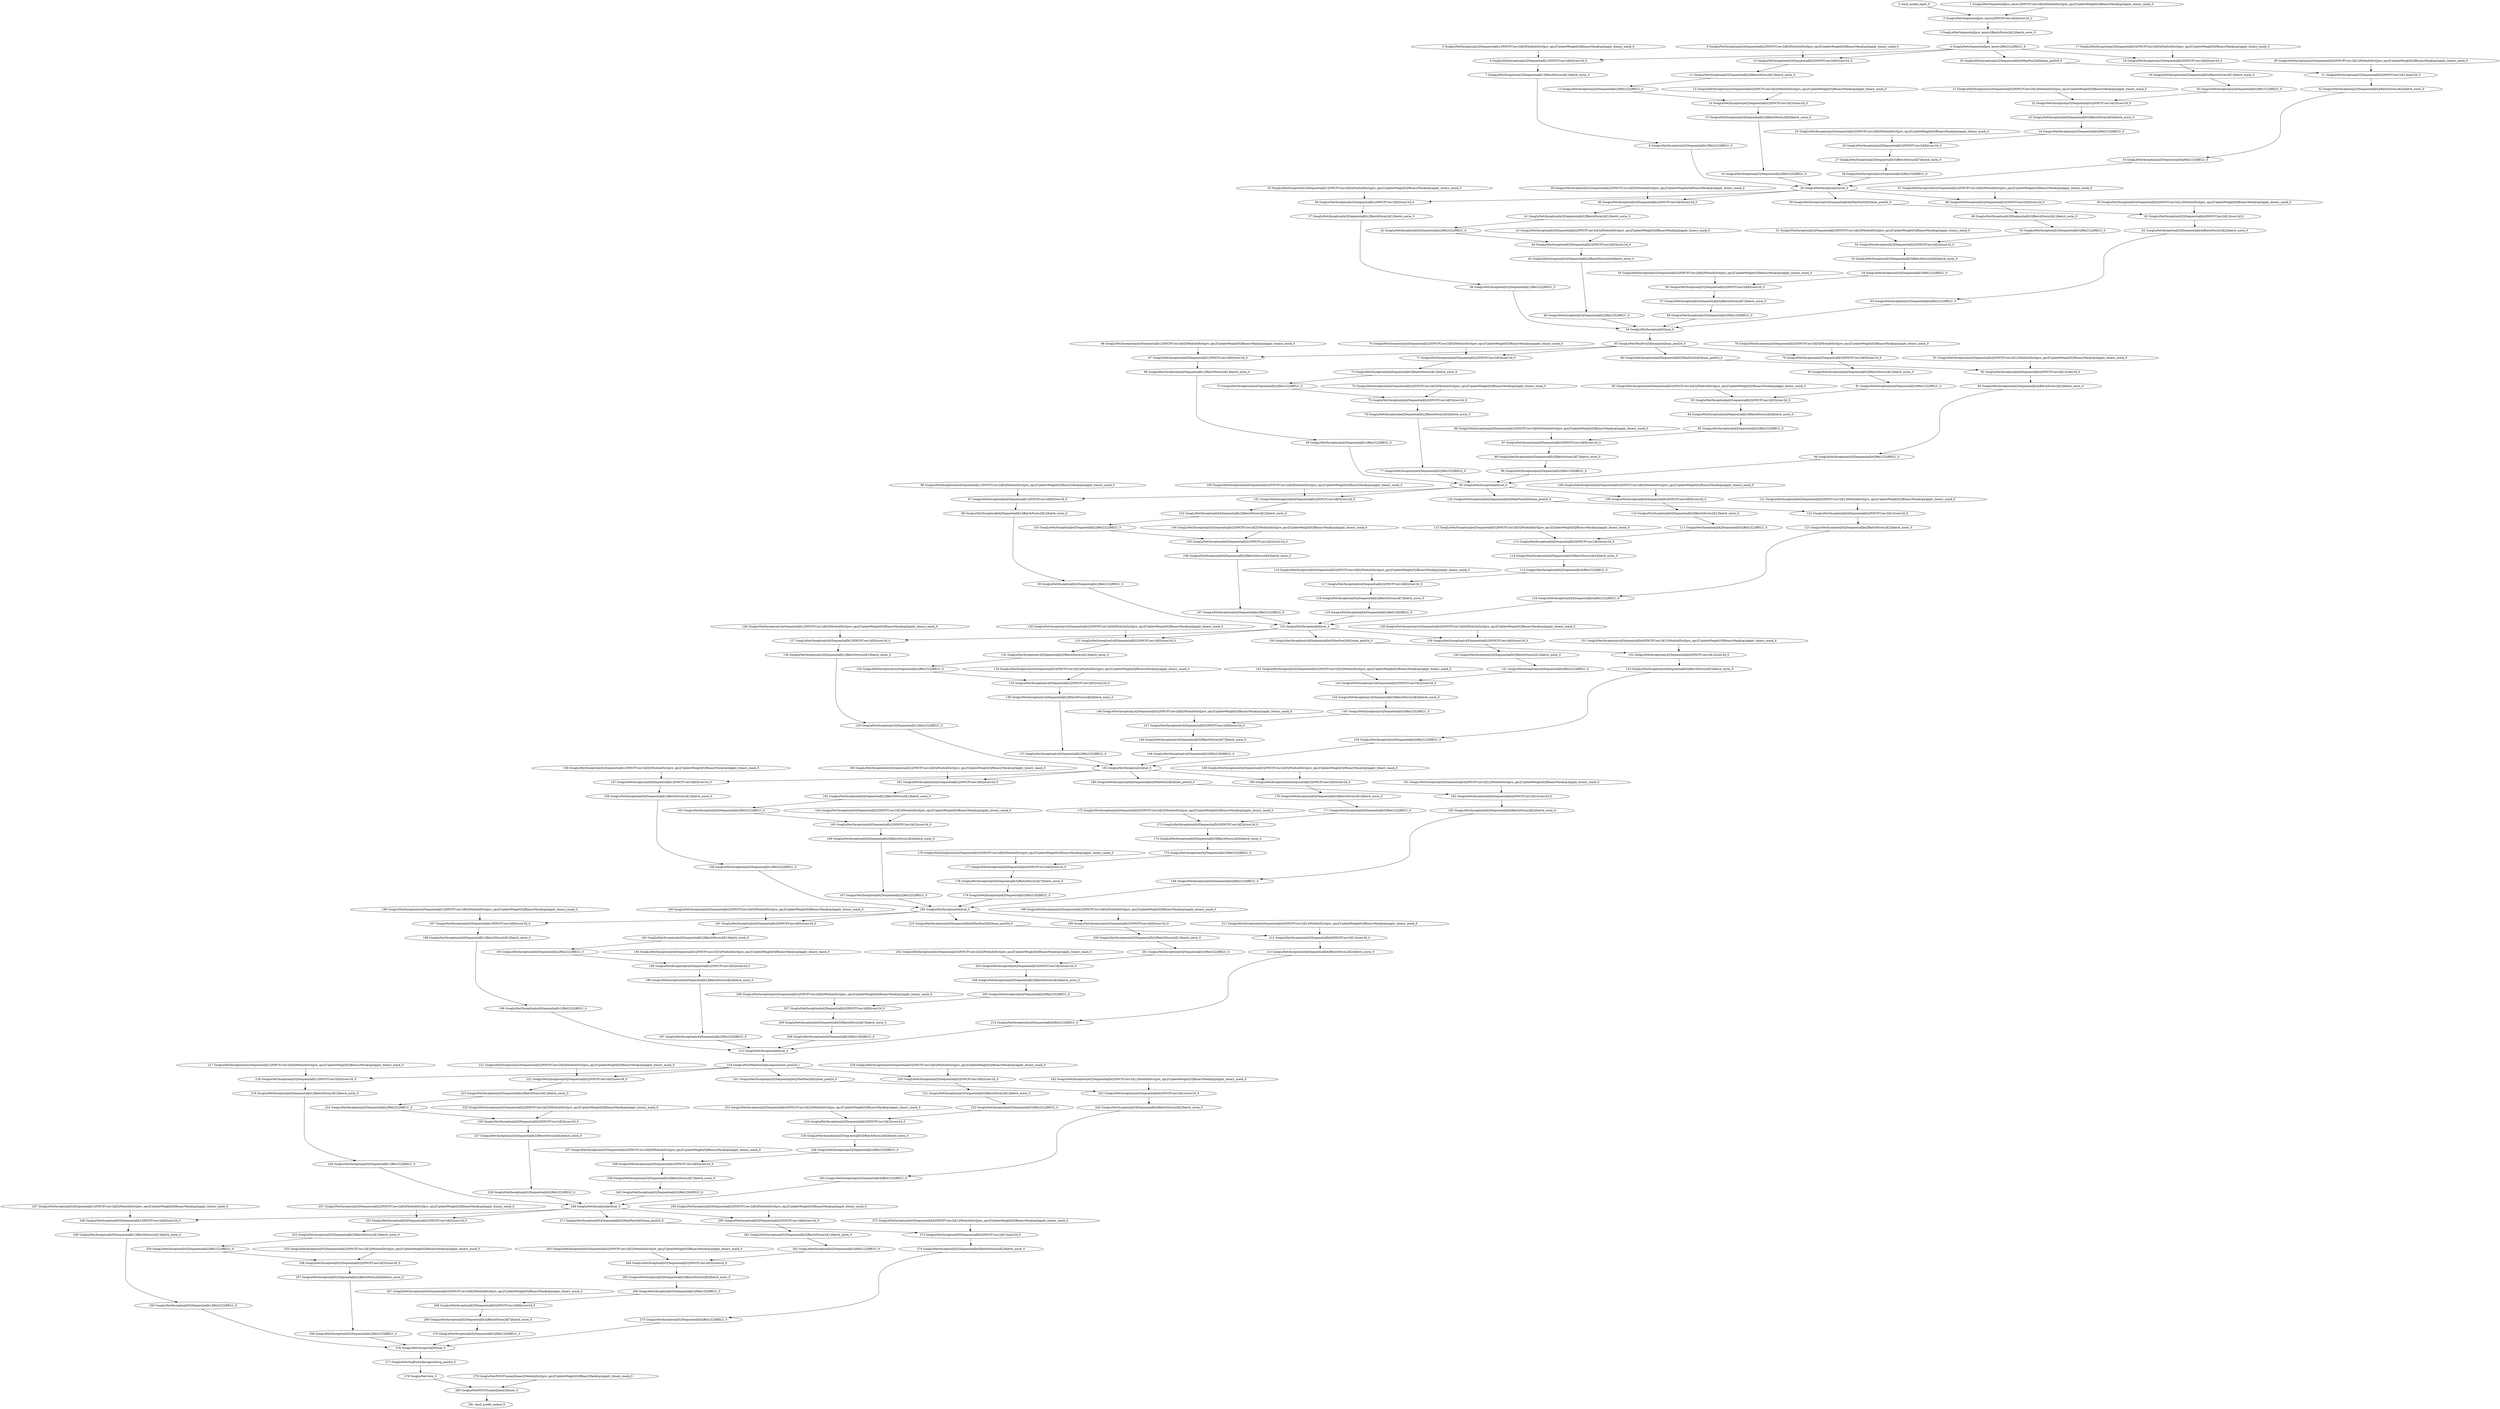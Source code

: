 strict digraph  {
"0 /nncf_model_input_0" [id=0, type=nncf_model_input];
"1 GoogLeNet/Sequential[pre_layers]/NNCFConv2d[0]/ModuleDict[pre_ops]/UpdateWeight[0]/BinaryMask[op]/apply_binary_mask_0" [id=1, type=apply_binary_mask];
"2 GoogLeNet/Sequential[pre_layers]/NNCFConv2d[0]/conv2d_0" [id=2, type=conv2d];
"3 GoogLeNet/Sequential[pre_layers]/BatchNorm2d[1]/batch_norm_0" [id=3, type=batch_norm];
"4 GoogLeNet/Sequential[pre_layers]/ReLU[2]/RELU_0" [id=4, type=RELU];
"5 GoogLeNet/Inception[a3]/Sequential[b1]/NNCFConv2d[0]/ModuleDict[pre_ops]/UpdateWeight[0]/BinaryMask[op]/apply_binary_mask_0" [id=5, type=apply_binary_mask];
"6 GoogLeNet/Inception[a3]/Sequential[b1]/NNCFConv2d[0]/conv2d_0" [id=6, type=conv2d];
"7 GoogLeNet/Inception[a3]/Sequential[b1]/BatchNorm2d[1]/batch_norm_0" [id=7, type=batch_norm];
"8 GoogLeNet/Inception[a3]/Sequential[b1]/ReLU[2]/RELU_0" [id=8, type=RELU];
"9 GoogLeNet/Inception[a3]/Sequential[b2]/NNCFConv2d[0]/ModuleDict[pre_ops]/UpdateWeight[0]/BinaryMask[op]/apply_binary_mask_0" [id=9, type=apply_binary_mask];
"10 GoogLeNet/Inception[a3]/Sequential[b2]/NNCFConv2d[0]/conv2d_0" [id=10, type=conv2d];
"11 GoogLeNet/Inception[a3]/Sequential[b2]/BatchNorm2d[1]/batch_norm_0" [id=11, type=batch_norm];
"12 GoogLeNet/Inception[a3]/Sequential[b2]/ReLU[2]/RELU_0" [id=12, type=RELU];
"13 GoogLeNet/Inception[a3]/Sequential[b2]/NNCFConv2d[3]/ModuleDict[pre_ops]/UpdateWeight[0]/BinaryMask[op]/apply_binary_mask_0" [id=13, type=apply_binary_mask];
"14 GoogLeNet/Inception[a3]/Sequential[b2]/NNCFConv2d[3]/conv2d_0" [id=14, type=conv2d];
"15 GoogLeNet/Inception[a3]/Sequential[b2]/BatchNorm2d[4]/batch_norm_0" [id=15, type=batch_norm];
"16 GoogLeNet/Inception[a3]/Sequential[b2]/ReLU[5]/RELU_0" [id=16, type=RELU];
"17 GoogLeNet/Inception[a3]/Sequential[b3]/NNCFConv2d[0]/ModuleDict[pre_ops]/UpdateWeight[0]/BinaryMask[op]/apply_binary_mask_0" [id=17, type=apply_binary_mask];
"18 GoogLeNet/Inception[a3]/Sequential[b3]/NNCFConv2d[0]/conv2d_0" [id=18, type=conv2d];
"19 GoogLeNet/Inception[a3]/Sequential[b3]/BatchNorm2d[1]/batch_norm_0" [id=19, type=batch_norm];
"20 GoogLeNet/Inception[a3]/Sequential[b3]/ReLU[2]/RELU_0" [id=20, type=RELU];
"21 GoogLeNet/Inception[a3]/Sequential[b3]/NNCFConv2d[3]/ModuleDict[pre_ops]/UpdateWeight[0]/BinaryMask[op]/apply_binary_mask_0" [id=21, type=apply_binary_mask];
"22 GoogLeNet/Inception[a3]/Sequential[b3]/NNCFConv2d[3]/conv2d_0" [id=22, type=conv2d];
"23 GoogLeNet/Inception[a3]/Sequential[b3]/BatchNorm2d[4]/batch_norm_0" [id=23, type=batch_norm];
"24 GoogLeNet/Inception[a3]/Sequential[b3]/ReLU[5]/RELU_0" [id=24, type=RELU];
"25 GoogLeNet/Inception[a3]/Sequential[b3]/NNCFConv2d[6]/ModuleDict[pre_ops]/UpdateWeight[0]/BinaryMask[op]/apply_binary_mask_0" [id=25, type=apply_binary_mask];
"26 GoogLeNet/Inception[a3]/Sequential[b3]/NNCFConv2d[6]/conv2d_0" [id=26, type=conv2d];
"27 GoogLeNet/Inception[a3]/Sequential[b3]/BatchNorm2d[7]/batch_norm_0" [id=27, type=batch_norm];
"28 GoogLeNet/Inception[a3]/Sequential[b3]/ReLU[8]/RELU_0" [id=28, type=RELU];
"29 GoogLeNet/Inception[a3]/Sequential[b4]/MaxPool2d[0]/max_pool2d_0" [id=29, type=max_pool2d];
"30 GoogLeNet/Inception[a3]/Sequential[b4]/NNCFConv2d[1]/ModuleDict[pre_ops]/UpdateWeight[0]/BinaryMask[op]/apply_binary_mask_0" [id=30, type=apply_binary_mask];
"31 GoogLeNet/Inception[a3]/Sequential[b4]/NNCFConv2d[1]/conv2d_0" [id=31, type=conv2d];
"32 GoogLeNet/Inception[a3]/Sequential[b4]/BatchNorm2d[2]/batch_norm_0" [id=32, type=batch_norm];
"33 GoogLeNet/Inception[a3]/Sequential[b4]/ReLU[3]/RELU_0" [id=33, type=RELU];
"34 GoogLeNet/Inception[a3]/cat_0" [id=34, type=cat];
"35 GoogLeNet/Inception[b3]/Sequential[b1]/NNCFConv2d[0]/ModuleDict[pre_ops]/UpdateWeight[0]/BinaryMask[op]/apply_binary_mask_0" [id=35, type=apply_binary_mask];
"36 GoogLeNet/Inception[b3]/Sequential[b1]/NNCFConv2d[0]/conv2d_0" [id=36, type=conv2d];
"37 GoogLeNet/Inception[b3]/Sequential[b1]/BatchNorm2d[1]/batch_norm_0" [id=37, type=batch_norm];
"38 GoogLeNet/Inception[b3]/Sequential[b1]/ReLU[2]/RELU_0" [id=38, type=RELU];
"39 GoogLeNet/Inception[b3]/Sequential[b2]/NNCFConv2d[0]/ModuleDict[pre_ops]/UpdateWeight[0]/BinaryMask[op]/apply_binary_mask_0" [id=39, type=apply_binary_mask];
"40 GoogLeNet/Inception[b3]/Sequential[b2]/NNCFConv2d[0]/conv2d_0" [id=40, type=conv2d];
"41 GoogLeNet/Inception[b3]/Sequential[b2]/BatchNorm2d[1]/batch_norm_0" [id=41, type=batch_norm];
"42 GoogLeNet/Inception[b3]/Sequential[b2]/ReLU[2]/RELU_0" [id=42, type=RELU];
"43 GoogLeNet/Inception[b3]/Sequential[b2]/NNCFConv2d[3]/ModuleDict[pre_ops]/UpdateWeight[0]/BinaryMask[op]/apply_binary_mask_0" [id=43, type=apply_binary_mask];
"44 GoogLeNet/Inception[b3]/Sequential[b2]/NNCFConv2d[3]/conv2d_0" [id=44, type=conv2d];
"45 GoogLeNet/Inception[b3]/Sequential[b2]/BatchNorm2d[4]/batch_norm_0" [id=45, type=batch_norm];
"46 GoogLeNet/Inception[b3]/Sequential[b2]/ReLU[5]/RELU_0" [id=46, type=RELU];
"47 GoogLeNet/Inception[b3]/Sequential[b3]/NNCFConv2d[0]/ModuleDict[pre_ops]/UpdateWeight[0]/BinaryMask[op]/apply_binary_mask_0" [id=47, type=apply_binary_mask];
"48 GoogLeNet/Inception[b3]/Sequential[b3]/NNCFConv2d[0]/conv2d_0" [id=48, type=conv2d];
"49 GoogLeNet/Inception[b3]/Sequential[b3]/BatchNorm2d[1]/batch_norm_0" [id=49, type=batch_norm];
"50 GoogLeNet/Inception[b3]/Sequential[b3]/ReLU[2]/RELU_0" [id=50, type=RELU];
"51 GoogLeNet/Inception[b3]/Sequential[b3]/NNCFConv2d[3]/ModuleDict[pre_ops]/UpdateWeight[0]/BinaryMask[op]/apply_binary_mask_0" [id=51, type=apply_binary_mask];
"52 GoogLeNet/Inception[b3]/Sequential[b3]/NNCFConv2d[3]/conv2d_0" [id=52, type=conv2d];
"53 GoogLeNet/Inception[b3]/Sequential[b3]/BatchNorm2d[4]/batch_norm_0" [id=53, type=batch_norm];
"54 GoogLeNet/Inception[b3]/Sequential[b3]/ReLU[5]/RELU_0" [id=54, type=RELU];
"55 GoogLeNet/Inception[b3]/Sequential[b3]/NNCFConv2d[6]/ModuleDict[pre_ops]/UpdateWeight[0]/BinaryMask[op]/apply_binary_mask_0" [id=55, type=apply_binary_mask];
"56 GoogLeNet/Inception[b3]/Sequential[b3]/NNCFConv2d[6]/conv2d_0" [id=56, type=conv2d];
"57 GoogLeNet/Inception[b3]/Sequential[b3]/BatchNorm2d[7]/batch_norm_0" [id=57, type=batch_norm];
"58 GoogLeNet/Inception[b3]/Sequential[b3]/ReLU[8]/RELU_0" [id=58, type=RELU];
"59 GoogLeNet/Inception[b3]/Sequential[b4]/MaxPool2d[0]/max_pool2d_0" [id=59, type=max_pool2d];
"60 GoogLeNet/Inception[b3]/Sequential[b4]/NNCFConv2d[1]/ModuleDict[pre_ops]/UpdateWeight[0]/BinaryMask[op]/apply_binary_mask_0" [id=60, type=apply_binary_mask];
"61 GoogLeNet/Inception[b3]/Sequential[b4]/NNCFConv2d[1]/conv2d_0" [id=61, type=conv2d];
"62 GoogLeNet/Inception[b3]/Sequential[b4]/BatchNorm2d[2]/batch_norm_0" [id=62, type=batch_norm];
"63 GoogLeNet/Inception[b3]/Sequential[b4]/ReLU[3]/RELU_0" [id=63, type=RELU];
"64 GoogLeNet/Inception[b3]/cat_0" [id=64, type=cat];
"65 GoogLeNet/MaxPool2d[maxpool]/max_pool2d_0" [id=65, type=max_pool2d];
"66 GoogLeNet/Inception[a4]/Sequential[b1]/NNCFConv2d[0]/ModuleDict[pre_ops]/UpdateWeight[0]/BinaryMask[op]/apply_binary_mask_0" [id=66, type=apply_binary_mask];
"67 GoogLeNet/Inception[a4]/Sequential[b1]/NNCFConv2d[0]/conv2d_0" [id=67, type=conv2d];
"68 GoogLeNet/Inception[a4]/Sequential[b1]/BatchNorm2d[1]/batch_norm_0" [id=68, type=batch_norm];
"69 GoogLeNet/Inception[a4]/Sequential[b1]/ReLU[2]/RELU_0" [id=69, type=RELU];
"70 GoogLeNet/Inception[a4]/Sequential[b2]/NNCFConv2d[0]/ModuleDict[pre_ops]/UpdateWeight[0]/BinaryMask[op]/apply_binary_mask_0" [id=70, type=apply_binary_mask];
"71 GoogLeNet/Inception[a4]/Sequential[b2]/NNCFConv2d[0]/conv2d_0" [id=71, type=conv2d];
"72 GoogLeNet/Inception[a4]/Sequential[b2]/BatchNorm2d[1]/batch_norm_0" [id=72, type=batch_norm];
"73 GoogLeNet/Inception[a4]/Sequential[b2]/ReLU[2]/RELU_0" [id=73, type=RELU];
"74 GoogLeNet/Inception[a4]/Sequential[b2]/NNCFConv2d[3]/ModuleDict[pre_ops]/UpdateWeight[0]/BinaryMask[op]/apply_binary_mask_0" [id=74, type=apply_binary_mask];
"75 GoogLeNet/Inception[a4]/Sequential[b2]/NNCFConv2d[3]/conv2d_0" [id=75, type=conv2d];
"76 GoogLeNet/Inception[a4]/Sequential[b2]/BatchNorm2d[4]/batch_norm_0" [id=76, type=batch_norm];
"77 GoogLeNet/Inception[a4]/Sequential[b2]/ReLU[5]/RELU_0" [id=77, type=RELU];
"78 GoogLeNet/Inception[a4]/Sequential[b3]/NNCFConv2d[0]/ModuleDict[pre_ops]/UpdateWeight[0]/BinaryMask[op]/apply_binary_mask_0" [id=78, type=apply_binary_mask];
"79 GoogLeNet/Inception[a4]/Sequential[b3]/NNCFConv2d[0]/conv2d_0" [id=79, type=conv2d];
"80 GoogLeNet/Inception[a4]/Sequential[b3]/BatchNorm2d[1]/batch_norm_0" [id=80, type=batch_norm];
"81 GoogLeNet/Inception[a4]/Sequential[b3]/ReLU[2]/RELU_0" [id=81, type=RELU];
"82 GoogLeNet/Inception[a4]/Sequential[b3]/NNCFConv2d[3]/ModuleDict[pre_ops]/UpdateWeight[0]/BinaryMask[op]/apply_binary_mask_0" [id=82, type=apply_binary_mask];
"83 GoogLeNet/Inception[a4]/Sequential[b3]/NNCFConv2d[3]/conv2d_0" [id=83, type=conv2d];
"84 GoogLeNet/Inception[a4]/Sequential[b3]/BatchNorm2d[4]/batch_norm_0" [id=84, type=batch_norm];
"85 GoogLeNet/Inception[a4]/Sequential[b3]/ReLU[5]/RELU_0" [id=85, type=RELU];
"86 GoogLeNet/Inception[a4]/Sequential[b3]/NNCFConv2d[6]/ModuleDict[pre_ops]/UpdateWeight[0]/BinaryMask[op]/apply_binary_mask_0" [id=86, type=apply_binary_mask];
"87 GoogLeNet/Inception[a4]/Sequential[b3]/NNCFConv2d[6]/conv2d_0" [id=87, type=conv2d];
"88 GoogLeNet/Inception[a4]/Sequential[b3]/BatchNorm2d[7]/batch_norm_0" [id=88, type=batch_norm];
"89 GoogLeNet/Inception[a4]/Sequential[b3]/ReLU[8]/RELU_0" [id=89, type=RELU];
"90 GoogLeNet/Inception[a4]/Sequential[b4]/MaxPool2d[0]/max_pool2d_0" [id=90, type=max_pool2d];
"91 GoogLeNet/Inception[a4]/Sequential[b4]/NNCFConv2d[1]/ModuleDict[pre_ops]/UpdateWeight[0]/BinaryMask[op]/apply_binary_mask_0" [id=91, type=apply_binary_mask];
"92 GoogLeNet/Inception[a4]/Sequential[b4]/NNCFConv2d[1]/conv2d_0" [id=92, type=conv2d];
"93 GoogLeNet/Inception[a4]/Sequential[b4]/BatchNorm2d[2]/batch_norm_0" [id=93, type=batch_norm];
"94 GoogLeNet/Inception[a4]/Sequential[b4]/ReLU[3]/RELU_0" [id=94, type=RELU];
"95 GoogLeNet/Inception[a4]/cat_0" [id=95, type=cat];
"96 GoogLeNet/Inception[b4]/Sequential[b1]/NNCFConv2d[0]/ModuleDict[pre_ops]/UpdateWeight[0]/BinaryMask[op]/apply_binary_mask_0" [id=96, type=apply_binary_mask];
"97 GoogLeNet/Inception[b4]/Sequential[b1]/NNCFConv2d[0]/conv2d_0" [id=97, type=conv2d];
"98 GoogLeNet/Inception[b4]/Sequential[b1]/BatchNorm2d[1]/batch_norm_0" [id=98, type=batch_norm];
"99 GoogLeNet/Inception[b4]/Sequential[b1]/ReLU[2]/RELU_0" [id=99, type=RELU];
"100 GoogLeNet/Inception[b4]/Sequential[b2]/NNCFConv2d[0]/ModuleDict[pre_ops]/UpdateWeight[0]/BinaryMask[op]/apply_binary_mask_0" [id=100, type=apply_binary_mask];
"101 GoogLeNet/Inception[b4]/Sequential[b2]/NNCFConv2d[0]/conv2d_0" [id=101, type=conv2d];
"102 GoogLeNet/Inception[b4]/Sequential[b2]/BatchNorm2d[1]/batch_norm_0" [id=102, type=batch_norm];
"103 GoogLeNet/Inception[b4]/Sequential[b2]/ReLU[2]/RELU_0" [id=103, type=RELU];
"104 GoogLeNet/Inception[b4]/Sequential[b2]/NNCFConv2d[3]/ModuleDict[pre_ops]/UpdateWeight[0]/BinaryMask[op]/apply_binary_mask_0" [id=104, type=apply_binary_mask];
"105 GoogLeNet/Inception[b4]/Sequential[b2]/NNCFConv2d[3]/conv2d_0" [id=105, type=conv2d];
"106 GoogLeNet/Inception[b4]/Sequential[b2]/BatchNorm2d[4]/batch_norm_0" [id=106, type=batch_norm];
"107 GoogLeNet/Inception[b4]/Sequential[b2]/ReLU[5]/RELU_0" [id=107, type=RELU];
"108 GoogLeNet/Inception[b4]/Sequential[b3]/NNCFConv2d[0]/ModuleDict[pre_ops]/UpdateWeight[0]/BinaryMask[op]/apply_binary_mask_0" [id=108, type=apply_binary_mask];
"109 GoogLeNet/Inception[b4]/Sequential[b3]/NNCFConv2d[0]/conv2d_0" [id=109, type=conv2d];
"110 GoogLeNet/Inception[b4]/Sequential[b3]/BatchNorm2d[1]/batch_norm_0" [id=110, type=batch_norm];
"111 GoogLeNet/Inception[b4]/Sequential[b3]/ReLU[2]/RELU_0" [id=111, type=RELU];
"112 GoogLeNet/Inception[b4]/Sequential[b3]/NNCFConv2d[3]/ModuleDict[pre_ops]/UpdateWeight[0]/BinaryMask[op]/apply_binary_mask_0" [id=112, type=apply_binary_mask];
"113 GoogLeNet/Inception[b4]/Sequential[b3]/NNCFConv2d[3]/conv2d_0" [id=113, type=conv2d];
"114 GoogLeNet/Inception[b4]/Sequential[b3]/BatchNorm2d[4]/batch_norm_0" [id=114, type=batch_norm];
"115 GoogLeNet/Inception[b4]/Sequential[b3]/ReLU[5]/RELU_0" [id=115, type=RELU];
"116 GoogLeNet/Inception[b4]/Sequential[b3]/NNCFConv2d[6]/ModuleDict[pre_ops]/UpdateWeight[0]/BinaryMask[op]/apply_binary_mask_0" [id=116, type=apply_binary_mask];
"117 GoogLeNet/Inception[b4]/Sequential[b3]/NNCFConv2d[6]/conv2d_0" [id=117, type=conv2d];
"118 GoogLeNet/Inception[b4]/Sequential[b3]/BatchNorm2d[7]/batch_norm_0" [id=118, type=batch_norm];
"119 GoogLeNet/Inception[b4]/Sequential[b3]/ReLU[8]/RELU_0" [id=119, type=RELU];
"120 GoogLeNet/Inception[b4]/Sequential[b4]/MaxPool2d[0]/max_pool2d_0" [id=120, type=max_pool2d];
"121 GoogLeNet/Inception[b4]/Sequential[b4]/NNCFConv2d[1]/ModuleDict[pre_ops]/UpdateWeight[0]/BinaryMask[op]/apply_binary_mask_0" [id=121, type=apply_binary_mask];
"122 GoogLeNet/Inception[b4]/Sequential[b4]/NNCFConv2d[1]/conv2d_0" [id=122, type=conv2d];
"123 GoogLeNet/Inception[b4]/Sequential[b4]/BatchNorm2d[2]/batch_norm_0" [id=123, type=batch_norm];
"124 GoogLeNet/Inception[b4]/Sequential[b4]/ReLU[3]/RELU_0" [id=124, type=RELU];
"125 GoogLeNet/Inception[b4]/cat_0" [id=125, type=cat];
"126 GoogLeNet/Inception[c4]/Sequential[b1]/NNCFConv2d[0]/ModuleDict[pre_ops]/UpdateWeight[0]/BinaryMask[op]/apply_binary_mask_0" [id=126, type=apply_binary_mask];
"127 GoogLeNet/Inception[c4]/Sequential[b1]/NNCFConv2d[0]/conv2d_0" [id=127, type=conv2d];
"128 GoogLeNet/Inception[c4]/Sequential[b1]/BatchNorm2d[1]/batch_norm_0" [id=128, type=batch_norm];
"129 GoogLeNet/Inception[c4]/Sequential[b1]/ReLU[2]/RELU_0" [id=129, type=RELU];
"130 GoogLeNet/Inception[c4]/Sequential[b2]/NNCFConv2d[0]/ModuleDict[pre_ops]/UpdateWeight[0]/BinaryMask[op]/apply_binary_mask_0" [id=130, type=apply_binary_mask];
"131 GoogLeNet/Inception[c4]/Sequential[b2]/NNCFConv2d[0]/conv2d_0" [id=131, type=conv2d];
"132 GoogLeNet/Inception[c4]/Sequential[b2]/BatchNorm2d[1]/batch_norm_0" [id=132, type=batch_norm];
"133 GoogLeNet/Inception[c4]/Sequential[b2]/ReLU[2]/RELU_0" [id=133, type=RELU];
"134 GoogLeNet/Inception[c4]/Sequential[b2]/NNCFConv2d[3]/ModuleDict[pre_ops]/UpdateWeight[0]/BinaryMask[op]/apply_binary_mask_0" [id=134, type=apply_binary_mask];
"135 GoogLeNet/Inception[c4]/Sequential[b2]/NNCFConv2d[3]/conv2d_0" [id=135, type=conv2d];
"136 GoogLeNet/Inception[c4]/Sequential[b2]/BatchNorm2d[4]/batch_norm_0" [id=136, type=batch_norm];
"137 GoogLeNet/Inception[c4]/Sequential[b2]/ReLU[5]/RELU_0" [id=137, type=RELU];
"138 GoogLeNet/Inception[c4]/Sequential[b3]/NNCFConv2d[0]/ModuleDict[pre_ops]/UpdateWeight[0]/BinaryMask[op]/apply_binary_mask_0" [id=138, type=apply_binary_mask];
"139 GoogLeNet/Inception[c4]/Sequential[b3]/NNCFConv2d[0]/conv2d_0" [id=139, type=conv2d];
"140 GoogLeNet/Inception[c4]/Sequential[b3]/BatchNorm2d[1]/batch_norm_0" [id=140, type=batch_norm];
"141 GoogLeNet/Inception[c4]/Sequential[b3]/ReLU[2]/RELU_0" [id=141, type=RELU];
"142 GoogLeNet/Inception[c4]/Sequential[b3]/NNCFConv2d[3]/ModuleDict[pre_ops]/UpdateWeight[0]/BinaryMask[op]/apply_binary_mask_0" [id=142, type=apply_binary_mask];
"143 GoogLeNet/Inception[c4]/Sequential[b3]/NNCFConv2d[3]/conv2d_0" [id=143, type=conv2d];
"144 GoogLeNet/Inception[c4]/Sequential[b3]/BatchNorm2d[4]/batch_norm_0" [id=144, type=batch_norm];
"145 GoogLeNet/Inception[c4]/Sequential[b3]/ReLU[5]/RELU_0" [id=145, type=RELU];
"146 GoogLeNet/Inception[c4]/Sequential[b3]/NNCFConv2d[6]/ModuleDict[pre_ops]/UpdateWeight[0]/BinaryMask[op]/apply_binary_mask_0" [id=146, type=apply_binary_mask];
"147 GoogLeNet/Inception[c4]/Sequential[b3]/NNCFConv2d[6]/conv2d_0" [id=147, type=conv2d];
"148 GoogLeNet/Inception[c4]/Sequential[b3]/BatchNorm2d[7]/batch_norm_0" [id=148, type=batch_norm];
"149 GoogLeNet/Inception[c4]/Sequential[b3]/ReLU[8]/RELU_0" [id=149, type=RELU];
"150 GoogLeNet/Inception[c4]/Sequential[b4]/MaxPool2d[0]/max_pool2d_0" [id=150, type=max_pool2d];
"151 GoogLeNet/Inception[c4]/Sequential[b4]/NNCFConv2d[1]/ModuleDict[pre_ops]/UpdateWeight[0]/BinaryMask[op]/apply_binary_mask_0" [id=151, type=apply_binary_mask];
"152 GoogLeNet/Inception[c4]/Sequential[b4]/NNCFConv2d[1]/conv2d_0" [id=152, type=conv2d];
"153 GoogLeNet/Inception[c4]/Sequential[b4]/BatchNorm2d[2]/batch_norm_0" [id=153, type=batch_norm];
"154 GoogLeNet/Inception[c4]/Sequential[b4]/ReLU[3]/RELU_0" [id=154, type=RELU];
"155 GoogLeNet/Inception[c4]/cat_0" [id=155, type=cat];
"156 GoogLeNet/Inception[d4]/Sequential[b1]/NNCFConv2d[0]/ModuleDict[pre_ops]/UpdateWeight[0]/BinaryMask[op]/apply_binary_mask_0" [id=156, type=apply_binary_mask];
"157 GoogLeNet/Inception[d4]/Sequential[b1]/NNCFConv2d[0]/conv2d_0" [id=157, type=conv2d];
"158 GoogLeNet/Inception[d4]/Sequential[b1]/BatchNorm2d[1]/batch_norm_0" [id=158, type=batch_norm];
"159 GoogLeNet/Inception[d4]/Sequential[b1]/ReLU[2]/RELU_0" [id=159, type=RELU];
"160 GoogLeNet/Inception[d4]/Sequential[b2]/NNCFConv2d[0]/ModuleDict[pre_ops]/UpdateWeight[0]/BinaryMask[op]/apply_binary_mask_0" [id=160, type=apply_binary_mask];
"161 GoogLeNet/Inception[d4]/Sequential[b2]/NNCFConv2d[0]/conv2d_0" [id=161, type=conv2d];
"162 GoogLeNet/Inception[d4]/Sequential[b2]/BatchNorm2d[1]/batch_norm_0" [id=162, type=batch_norm];
"163 GoogLeNet/Inception[d4]/Sequential[b2]/ReLU[2]/RELU_0" [id=163, type=RELU];
"164 GoogLeNet/Inception[d4]/Sequential[b2]/NNCFConv2d[3]/ModuleDict[pre_ops]/UpdateWeight[0]/BinaryMask[op]/apply_binary_mask_0" [id=164, type=apply_binary_mask];
"165 GoogLeNet/Inception[d4]/Sequential[b2]/NNCFConv2d[3]/conv2d_0" [id=165, type=conv2d];
"166 GoogLeNet/Inception[d4]/Sequential[b2]/BatchNorm2d[4]/batch_norm_0" [id=166, type=batch_norm];
"167 GoogLeNet/Inception[d4]/Sequential[b2]/ReLU[5]/RELU_0" [id=167, type=RELU];
"168 GoogLeNet/Inception[d4]/Sequential[b3]/NNCFConv2d[0]/ModuleDict[pre_ops]/UpdateWeight[0]/BinaryMask[op]/apply_binary_mask_0" [id=168, type=apply_binary_mask];
"169 GoogLeNet/Inception[d4]/Sequential[b3]/NNCFConv2d[0]/conv2d_0" [id=169, type=conv2d];
"170 GoogLeNet/Inception[d4]/Sequential[b3]/BatchNorm2d[1]/batch_norm_0" [id=170, type=batch_norm];
"171 GoogLeNet/Inception[d4]/Sequential[b3]/ReLU[2]/RELU_0" [id=171, type=RELU];
"172 GoogLeNet/Inception[d4]/Sequential[b3]/NNCFConv2d[3]/ModuleDict[pre_ops]/UpdateWeight[0]/BinaryMask[op]/apply_binary_mask_0" [id=172, type=apply_binary_mask];
"173 GoogLeNet/Inception[d4]/Sequential[b3]/NNCFConv2d[3]/conv2d_0" [id=173, type=conv2d];
"174 GoogLeNet/Inception[d4]/Sequential[b3]/BatchNorm2d[4]/batch_norm_0" [id=174, type=batch_norm];
"175 GoogLeNet/Inception[d4]/Sequential[b3]/ReLU[5]/RELU_0" [id=175, type=RELU];
"176 GoogLeNet/Inception[d4]/Sequential[b3]/NNCFConv2d[6]/ModuleDict[pre_ops]/UpdateWeight[0]/BinaryMask[op]/apply_binary_mask_0" [id=176, type=apply_binary_mask];
"177 GoogLeNet/Inception[d4]/Sequential[b3]/NNCFConv2d[6]/conv2d_0" [id=177, type=conv2d];
"178 GoogLeNet/Inception[d4]/Sequential[b3]/BatchNorm2d[7]/batch_norm_0" [id=178, type=batch_norm];
"179 GoogLeNet/Inception[d4]/Sequential[b3]/ReLU[8]/RELU_0" [id=179, type=RELU];
"180 GoogLeNet/Inception[d4]/Sequential[b4]/MaxPool2d[0]/max_pool2d_0" [id=180, type=max_pool2d];
"181 GoogLeNet/Inception[d4]/Sequential[b4]/NNCFConv2d[1]/ModuleDict[pre_ops]/UpdateWeight[0]/BinaryMask[op]/apply_binary_mask_0" [id=181, type=apply_binary_mask];
"182 GoogLeNet/Inception[d4]/Sequential[b4]/NNCFConv2d[1]/conv2d_0" [id=182, type=conv2d];
"183 GoogLeNet/Inception[d4]/Sequential[b4]/BatchNorm2d[2]/batch_norm_0" [id=183, type=batch_norm];
"184 GoogLeNet/Inception[d4]/Sequential[b4]/ReLU[3]/RELU_0" [id=184, type=RELU];
"185 GoogLeNet/Inception[d4]/cat_0" [id=185, type=cat];
"186 GoogLeNet/Inception[e4]/Sequential[b1]/NNCFConv2d[0]/ModuleDict[pre_ops]/UpdateWeight[0]/BinaryMask[op]/apply_binary_mask_0" [id=186, type=apply_binary_mask];
"187 GoogLeNet/Inception[e4]/Sequential[b1]/NNCFConv2d[0]/conv2d_0" [id=187, type=conv2d];
"188 GoogLeNet/Inception[e4]/Sequential[b1]/BatchNorm2d[1]/batch_norm_0" [id=188, type=batch_norm];
"189 GoogLeNet/Inception[e4]/Sequential[b1]/ReLU[2]/RELU_0" [id=189, type=RELU];
"190 GoogLeNet/Inception[e4]/Sequential[b2]/NNCFConv2d[0]/ModuleDict[pre_ops]/UpdateWeight[0]/BinaryMask[op]/apply_binary_mask_0" [id=190, type=apply_binary_mask];
"191 GoogLeNet/Inception[e4]/Sequential[b2]/NNCFConv2d[0]/conv2d_0" [id=191, type=conv2d];
"192 GoogLeNet/Inception[e4]/Sequential[b2]/BatchNorm2d[1]/batch_norm_0" [id=192, type=batch_norm];
"193 GoogLeNet/Inception[e4]/Sequential[b2]/ReLU[2]/RELU_0" [id=193, type=RELU];
"194 GoogLeNet/Inception[e4]/Sequential[b2]/NNCFConv2d[3]/ModuleDict[pre_ops]/UpdateWeight[0]/BinaryMask[op]/apply_binary_mask_0" [id=194, type=apply_binary_mask];
"195 GoogLeNet/Inception[e4]/Sequential[b2]/NNCFConv2d[3]/conv2d_0" [id=195, type=conv2d];
"196 GoogLeNet/Inception[e4]/Sequential[b2]/BatchNorm2d[4]/batch_norm_0" [id=196, type=batch_norm];
"197 GoogLeNet/Inception[e4]/Sequential[b2]/ReLU[5]/RELU_0" [id=197, type=RELU];
"198 GoogLeNet/Inception[e4]/Sequential[b3]/NNCFConv2d[0]/ModuleDict[pre_ops]/UpdateWeight[0]/BinaryMask[op]/apply_binary_mask_0" [id=198, type=apply_binary_mask];
"199 GoogLeNet/Inception[e4]/Sequential[b3]/NNCFConv2d[0]/conv2d_0" [id=199, type=conv2d];
"200 GoogLeNet/Inception[e4]/Sequential[b3]/BatchNorm2d[1]/batch_norm_0" [id=200, type=batch_norm];
"201 GoogLeNet/Inception[e4]/Sequential[b3]/ReLU[2]/RELU_0" [id=201, type=RELU];
"202 GoogLeNet/Inception[e4]/Sequential[b3]/NNCFConv2d[3]/ModuleDict[pre_ops]/UpdateWeight[0]/BinaryMask[op]/apply_binary_mask_0" [id=202, type=apply_binary_mask];
"203 GoogLeNet/Inception[e4]/Sequential[b3]/NNCFConv2d[3]/conv2d_0" [id=203, type=conv2d];
"204 GoogLeNet/Inception[e4]/Sequential[b3]/BatchNorm2d[4]/batch_norm_0" [id=204, type=batch_norm];
"205 GoogLeNet/Inception[e4]/Sequential[b3]/ReLU[5]/RELU_0" [id=205, type=RELU];
"206 GoogLeNet/Inception[e4]/Sequential[b3]/NNCFConv2d[6]/ModuleDict[pre_ops]/UpdateWeight[0]/BinaryMask[op]/apply_binary_mask_0" [id=206, type=apply_binary_mask];
"207 GoogLeNet/Inception[e4]/Sequential[b3]/NNCFConv2d[6]/conv2d_0" [id=207, type=conv2d];
"208 GoogLeNet/Inception[e4]/Sequential[b3]/BatchNorm2d[7]/batch_norm_0" [id=208, type=batch_norm];
"209 GoogLeNet/Inception[e4]/Sequential[b3]/ReLU[8]/RELU_0" [id=209, type=RELU];
"210 GoogLeNet/Inception[e4]/Sequential[b4]/MaxPool2d[0]/max_pool2d_0" [id=210, type=max_pool2d];
"211 GoogLeNet/Inception[e4]/Sequential[b4]/NNCFConv2d[1]/ModuleDict[pre_ops]/UpdateWeight[0]/BinaryMask[op]/apply_binary_mask_0" [id=211, type=apply_binary_mask];
"212 GoogLeNet/Inception[e4]/Sequential[b4]/NNCFConv2d[1]/conv2d_0" [id=212, type=conv2d];
"213 GoogLeNet/Inception[e4]/Sequential[b4]/BatchNorm2d[2]/batch_norm_0" [id=213, type=batch_norm];
"214 GoogLeNet/Inception[e4]/Sequential[b4]/ReLU[3]/RELU_0" [id=214, type=RELU];
"215 GoogLeNet/Inception[e4]/cat_0" [id=215, type=cat];
"216 GoogLeNet/MaxPool2d[maxpool]/max_pool2d_1" [id=216, type=max_pool2d];
"217 GoogLeNet/Inception[a5]/Sequential[b1]/NNCFConv2d[0]/ModuleDict[pre_ops]/UpdateWeight[0]/BinaryMask[op]/apply_binary_mask_0" [id=217, type=apply_binary_mask];
"218 GoogLeNet/Inception[a5]/Sequential[b1]/NNCFConv2d[0]/conv2d_0" [id=218, type=conv2d];
"219 GoogLeNet/Inception[a5]/Sequential[b1]/BatchNorm2d[1]/batch_norm_0" [id=219, type=batch_norm];
"220 GoogLeNet/Inception[a5]/Sequential[b1]/ReLU[2]/RELU_0" [id=220, type=RELU];
"221 GoogLeNet/Inception[a5]/Sequential[b2]/NNCFConv2d[0]/ModuleDict[pre_ops]/UpdateWeight[0]/BinaryMask[op]/apply_binary_mask_0" [id=221, type=apply_binary_mask];
"222 GoogLeNet/Inception[a5]/Sequential[b2]/NNCFConv2d[0]/conv2d_0" [id=222, type=conv2d];
"223 GoogLeNet/Inception[a5]/Sequential[b2]/BatchNorm2d[1]/batch_norm_0" [id=223, type=batch_norm];
"224 GoogLeNet/Inception[a5]/Sequential[b2]/ReLU[2]/RELU_0" [id=224, type=RELU];
"225 GoogLeNet/Inception[a5]/Sequential[b2]/NNCFConv2d[3]/ModuleDict[pre_ops]/UpdateWeight[0]/BinaryMask[op]/apply_binary_mask_0" [id=225, type=apply_binary_mask];
"226 GoogLeNet/Inception[a5]/Sequential[b2]/NNCFConv2d[3]/conv2d_0" [id=226, type=conv2d];
"227 GoogLeNet/Inception[a5]/Sequential[b2]/BatchNorm2d[4]/batch_norm_0" [id=227, type=batch_norm];
"228 GoogLeNet/Inception[a5]/Sequential[b2]/ReLU[5]/RELU_0" [id=228, type=RELU];
"229 GoogLeNet/Inception[a5]/Sequential[b3]/NNCFConv2d[0]/ModuleDict[pre_ops]/UpdateWeight[0]/BinaryMask[op]/apply_binary_mask_0" [id=229, type=apply_binary_mask];
"230 GoogLeNet/Inception[a5]/Sequential[b3]/NNCFConv2d[0]/conv2d_0" [id=230, type=conv2d];
"231 GoogLeNet/Inception[a5]/Sequential[b3]/BatchNorm2d[1]/batch_norm_0" [id=231, type=batch_norm];
"232 GoogLeNet/Inception[a5]/Sequential[b3]/ReLU[2]/RELU_0" [id=232, type=RELU];
"233 GoogLeNet/Inception[a5]/Sequential[b3]/NNCFConv2d[3]/ModuleDict[pre_ops]/UpdateWeight[0]/BinaryMask[op]/apply_binary_mask_0" [id=233, type=apply_binary_mask];
"234 GoogLeNet/Inception[a5]/Sequential[b3]/NNCFConv2d[3]/conv2d_0" [id=234, type=conv2d];
"235 GoogLeNet/Inception[a5]/Sequential[b3]/BatchNorm2d[4]/batch_norm_0" [id=235, type=batch_norm];
"236 GoogLeNet/Inception[a5]/Sequential[b3]/ReLU[5]/RELU_0" [id=236, type=RELU];
"237 GoogLeNet/Inception[a5]/Sequential[b3]/NNCFConv2d[6]/ModuleDict[pre_ops]/UpdateWeight[0]/BinaryMask[op]/apply_binary_mask_0" [id=237, type=apply_binary_mask];
"238 GoogLeNet/Inception[a5]/Sequential[b3]/NNCFConv2d[6]/conv2d_0" [id=238, type=conv2d];
"239 GoogLeNet/Inception[a5]/Sequential[b3]/BatchNorm2d[7]/batch_norm_0" [id=239, type=batch_norm];
"240 GoogLeNet/Inception[a5]/Sequential[b3]/ReLU[8]/RELU_0" [id=240, type=RELU];
"241 GoogLeNet/Inception[a5]/Sequential[b4]/MaxPool2d[0]/max_pool2d_0" [id=241, type=max_pool2d];
"242 GoogLeNet/Inception[a5]/Sequential[b4]/NNCFConv2d[1]/ModuleDict[pre_ops]/UpdateWeight[0]/BinaryMask[op]/apply_binary_mask_0" [id=242, type=apply_binary_mask];
"243 GoogLeNet/Inception[a5]/Sequential[b4]/NNCFConv2d[1]/conv2d_0" [id=243, type=conv2d];
"244 GoogLeNet/Inception[a5]/Sequential[b4]/BatchNorm2d[2]/batch_norm_0" [id=244, type=batch_norm];
"245 GoogLeNet/Inception[a5]/Sequential[b4]/ReLU[3]/RELU_0" [id=245, type=RELU];
"246 GoogLeNet/Inception[a5]/cat_0" [id=246, type=cat];
"247 GoogLeNet/Inception[b5]/Sequential[b1]/NNCFConv2d[0]/ModuleDict[pre_ops]/UpdateWeight[0]/BinaryMask[op]/apply_binary_mask_0" [id=247, type=apply_binary_mask];
"248 GoogLeNet/Inception[b5]/Sequential[b1]/NNCFConv2d[0]/conv2d_0" [id=248, type=conv2d];
"249 GoogLeNet/Inception[b5]/Sequential[b1]/BatchNorm2d[1]/batch_norm_0" [id=249, type=batch_norm];
"250 GoogLeNet/Inception[b5]/Sequential[b1]/ReLU[2]/RELU_0" [id=250, type=RELU];
"251 GoogLeNet/Inception[b5]/Sequential[b2]/NNCFConv2d[0]/ModuleDict[pre_ops]/UpdateWeight[0]/BinaryMask[op]/apply_binary_mask_0" [id=251, type=apply_binary_mask];
"252 GoogLeNet/Inception[b5]/Sequential[b2]/NNCFConv2d[0]/conv2d_0" [id=252, type=conv2d];
"253 GoogLeNet/Inception[b5]/Sequential[b2]/BatchNorm2d[1]/batch_norm_0" [id=253, type=batch_norm];
"254 GoogLeNet/Inception[b5]/Sequential[b2]/ReLU[2]/RELU_0" [id=254, type=RELU];
"255 GoogLeNet/Inception[b5]/Sequential[b2]/NNCFConv2d[3]/ModuleDict[pre_ops]/UpdateWeight[0]/BinaryMask[op]/apply_binary_mask_0" [id=255, type=apply_binary_mask];
"256 GoogLeNet/Inception[b5]/Sequential[b2]/NNCFConv2d[3]/conv2d_0" [id=256, type=conv2d];
"257 GoogLeNet/Inception[b5]/Sequential[b2]/BatchNorm2d[4]/batch_norm_0" [id=257, type=batch_norm];
"258 GoogLeNet/Inception[b5]/Sequential[b2]/ReLU[5]/RELU_0" [id=258, type=RELU];
"259 GoogLeNet/Inception[b5]/Sequential[b3]/NNCFConv2d[0]/ModuleDict[pre_ops]/UpdateWeight[0]/BinaryMask[op]/apply_binary_mask_0" [id=259, type=apply_binary_mask];
"260 GoogLeNet/Inception[b5]/Sequential[b3]/NNCFConv2d[0]/conv2d_0" [id=260, type=conv2d];
"261 GoogLeNet/Inception[b5]/Sequential[b3]/BatchNorm2d[1]/batch_norm_0" [id=261, type=batch_norm];
"262 GoogLeNet/Inception[b5]/Sequential[b3]/ReLU[2]/RELU_0" [id=262, type=RELU];
"263 GoogLeNet/Inception[b5]/Sequential[b3]/NNCFConv2d[3]/ModuleDict[pre_ops]/UpdateWeight[0]/BinaryMask[op]/apply_binary_mask_0" [id=263, type=apply_binary_mask];
"264 GoogLeNet/Inception[b5]/Sequential[b3]/NNCFConv2d[3]/conv2d_0" [id=264, type=conv2d];
"265 GoogLeNet/Inception[b5]/Sequential[b3]/BatchNorm2d[4]/batch_norm_0" [id=265, type=batch_norm];
"266 GoogLeNet/Inception[b5]/Sequential[b3]/ReLU[5]/RELU_0" [id=266, type=RELU];
"267 GoogLeNet/Inception[b5]/Sequential[b3]/NNCFConv2d[6]/ModuleDict[pre_ops]/UpdateWeight[0]/BinaryMask[op]/apply_binary_mask_0" [id=267, type=apply_binary_mask];
"268 GoogLeNet/Inception[b5]/Sequential[b3]/NNCFConv2d[6]/conv2d_0" [id=268, type=conv2d];
"269 GoogLeNet/Inception[b5]/Sequential[b3]/BatchNorm2d[7]/batch_norm_0" [id=269, type=batch_norm];
"270 GoogLeNet/Inception[b5]/Sequential[b3]/ReLU[8]/RELU_0" [id=270, type=RELU];
"271 GoogLeNet/Inception[b5]/Sequential[b4]/MaxPool2d[0]/max_pool2d_0" [id=271, type=max_pool2d];
"272 GoogLeNet/Inception[b5]/Sequential[b4]/NNCFConv2d[1]/ModuleDict[pre_ops]/UpdateWeight[0]/BinaryMask[op]/apply_binary_mask_0" [id=272, type=apply_binary_mask];
"273 GoogLeNet/Inception[b5]/Sequential[b4]/NNCFConv2d[1]/conv2d_0" [id=273, type=conv2d];
"274 GoogLeNet/Inception[b5]/Sequential[b4]/BatchNorm2d[2]/batch_norm_0" [id=274, type=batch_norm];
"275 GoogLeNet/Inception[b5]/Sequential[b4]/ReLU[3]/RELU_0" [id=275, type=RELU];
"276 GoogLeNet/Inception[b5]/cat_0" [id=276, type=cat];
"277 GoogLeNet/AvgPool2d[avgpool]/avg_pool2d_0" [id=277, type=avg_pool2d];
"278 GoogLeNet/view_0" [id=278, type=view];
"279 GoogLeNet/NNCFLinear[linear]/ModuleDict[pre_ops]/UpdateWeight[0]/BinaryMask[op]/apply_binary_mask_0" [id=279, type=apply_binary_mask];
"280 GoogLeNet/NNCFLinear[linear]/linear_0" [id=280, type=linear];
"281 /nncf_model_output_0" [id=281, type=nncf_model_output];
"0 /nncf_model_input_0" -> "2 GoogLeNet/Sequential[pre_layers]/NNCFConv2d[0]/conv2d_0";
"1 GoogLeNet/Sequential[pre_layers]/NNCFConv2d[0]/ModuleDict[pre_ops]/UpdateWeight[0]/BinaryMask[op]/apply_binary_mask_0" -> "2 GoogLeNet/Sequential[pre_layers]/NNCFConv2d[0]/conv2d_0";
"2 GoogLeNet/Sequential[pre_layers]/NNCFConv2d[0]/conv2d_0" -> "3 GoogLeNet/Sequential[pre_layers]/BatchNorm2d[1]/batch_norm_0";
"3 GoogLeNet/Sequential[pre_layers]/BatchNorm2d[1]/batch_norm_0" -> "4 GoogLeNet/Sequential[pre_layers]/ReLU[2]/RELU_0";
"4 GoogLeNet/Sequential[pre_layers]/ReLU[2]/RELU_0" -> "6 GoogLeNet/Inception[a3]/Sequential[b1]/NNCFConv2d[0]/conv2d_0";
"5 GoogLeNet/Inception[a3]/Sequential[b1]/NNCFConv2d[0]/ModuleDict[pre_ops]/UpdateWeight[0]/BinaryMask[op]/apply_binary_mask_0" -> "6 GoogLeNet/Inception[a3]/Sequential[b1]/NNCFConv2d[0]/conv2d_0";
"6 GoogLeNet/Inception[a3]/Sequential[b1]/NNCFConv2d[0]/conv2d_0" -> "7 GoogLeNet/Inception[a3]/Sequential[b1]/BatchNorm2d[1]/batch_norm_0";
"7 GoogLeNet/Inception[a3]/Sequential[b1]/BatchNorm2d[1]/batch_norm_0" -> "8 GoogLeNet/Inception[a3]/Sequential[b1]/ReLU[2]/RELU_0";
"4 GoogLeNet/Sequential[pre_layers]/ReLU[2]/RELU_0" -> "10 GoogLeNet/Inception[a3]/Sequential[b2]/NNCFConv2d[0]/conv2d_0";
"4 GoogLeNet/Sequential[pre_layers]/ReLU[2]/RELU_0" -> "18 GoogLeNet/Inception[a3]/Sequential[b3]/NNCFConv2d[0]/conv2d_0";
"4 GoogLeNet/Sequential[pre_layers]/ReLU[2]/RELU_0" -> "29 GoogLeNet/Inception[a3]/Sequential[b4]/MaxPool2d[0]/max_pool2d_0";
"8 GoogLeNet/Inception[a3]/Sequential[b1]/ReLU[2]/RELU_0" -> "34 GoogLeNet/Inception[a3]/cat_0";
"9 GoogLeNet/Inception[a3]/Sequential[b2]/NNCFConv2d[0]/ModuleDict[pre_ops]/UpdateWeight[0]/BinaryMask[op]/apply_binary_mask_0" -> "10 GoogLeNet/Inception[a3]/Sequential[b2]/NNCFConv2d[0]/conv2d_0";
"10 GoogLeNet/Inception[a3]/Sequential[b2]/NNCFConv2d[0]/conv2d_0" -> "11 GoogLeNet/Inception[a3]/Sequential[b2]/BatchNorm2d[1]/batch_norm_0";
"11 GoogLeNet/Inception[a3]/Sequential[b2]/BatchNorm2d[1]/batch_norm_0" -> "12 GoogLeNet/Inception[a3]/Sequential[b2]/ReLU[2]/RELU_0";
"12 GoogLeNet/Inception[a3]/Sequential[b2]/ReLU[2]/RELU_0" -> "14 GoogLeNet/Inception[a3]/Sequential[b2]/NNCFConv2d[3]/conv2d_0";
"13 GoogLeNet/Inception[a3]/Sequential[b2]/NNCFConv2d[3]/ModuleDict[pre_ops]/UpdateWeight[0]/BinaryMask[op]/apply_binary_mask_0" -> "14 GoogLeNet/Inception[a3]/Sequential[b2]/NNCFConv2d[3]/conv2d_0";
"14 GoogLeNet/Inception[a3]/Sequential[b2]/NNCFConv2d[3]/conv2d_0" -> "15 GoogLeNet/Inception[a3]/Sequential[b2]/BatchNorm2d[4]/batch_norm_0";
"15 GoogLeNet/Inception[a3]/Sequential[b2]/BatchNorm2d[4]/batch_norm_0" -> "16 GoogLeNet/Inception[a3]/Sequential[b2]/ReLU[5]/RELU_0";
"16 GoogLeNet/Inception[a3]/Sequential[b2]/ReLU[5]/RELU_0" -> "34 GoogLeNet/Inception[a3]/cat_0";
"17 GoogLeNet/Inception[a3]/Sequential[b3]/NNCFConv2d[0]/ModuleDict[pre_ops]/UpdateWeight[0]/BinaryMask[op]/apply_binary_mask_0" -> "18 GoogLeNet/Inception[a3]/Sequential[b3]/NNCFConv2d[0]/conv2d_0";
"18 GoogLeNet/Inception[a3]/Sequential[b3]/NNCFConv2d[0]/conv2d_0" -> "19 GoogLeNet/Inception[a3]/Sequential[b3]/BatchNorm2d[1]/batch_norm_0";
"19 GoogLeNet/Inception[a3]/Sequential[b3]/BatchNorm2d[1]/batch_norm_0" -> "20 GoogLeNet/Inception[a3]/Sequential[b3]/ReLU[2]/RELU_0";
"20 GoogLeNet/Inception[a3]/Sequential[b3]/ReLU[2]/RELU_0" -> "22 GoogLeNet/Inception[a3]/Sequential[b3]/NNCFConv2d[3]/conv2d_0";
"21 GoogLeNet/Inception[a3]/Sequential[b3]/NNCFConv2d[3]/ModuleDict[pre_ops]/UpdateWeight[0]/BinaryMask[op]/apply_binary_mask_0" -> "22 GoogLeNet/Inception[a3]/Sequential[b3]/NNCFConv2d[3]/conv2d_0";
"22 GoogLeNet/Inception[a3]/Sequential[b3]/NNCFConv2d[3]/conv2d_0" -> "23 GoogLeNet/Inception[a3]/Sequential[b3]/BatchNorm2d[4]/batch_norm_0";
"23 GoogLeNet/Inception[a3]/Sequential[b3]/BatchNorm2d[4]/batch_norm_0" -> "24 GoogLeNet/Inception[a3]/Sequential[b3]/ReLU[5]/RELU_0";
"24 GoogLeNet/Inception[a3]/Sequential[b3]/ReLU[5]/RELU_0" -> "26 GoogLeNet/Inception[a3]/Sequential[b3]/NNCFConv2d[6]/conv2d_0";
"25 GoogLeNet/Inception[a3]/Sequential[b3]/NNCFConv2d[6]/ModuleDict[pre_ops]/UpdateWeight[0]/BinaryMask[op]/apply_binary_mask_0" -> "26 GoogLeNet/Inception[a3]/Sequential[b3]/NNCFConv2d[6]/conv2d_0";
"26 GoogLeNet/Inception[a3]/Sequential[b3]/NNCFConv2d[6]/conv2d_0" -> "27 GoogLeNet/Inception[a3]/Sequential[b3]/BatchNorm2d[7]/batch_norm_0";
"27 GoogLeNet/Inception[a3]/Sequential[b3]/BatchNorm2d[7]/batch_norm_0" -> "28 GoogLeNet/Inception[a3]/Sequential[b3]/ReLU[8]/RELU_0";
"28 GoogLeNet/Inception[a3]/Sequential[b3]/ReLU[8]/RELU_0" -> "34 GoogLeNet/Inception[a3]/cat_0";
"29 GoogLeNet/Inception[a3]/Sequential[b4]/MaxPool2d[0]/max_pool2d_0" -> "31 GoogLeNet/Inception[a3]/Sequential[b4]/NNCFConv2d[1]/conv2d_0";
"30 GoogLeNet/Inception[a3]/Sequential[b4]/NNCFConv2d[1]/ModuleDict[pre_ops]/UpdateWeight[0]/BinaryMask[op]/apply_binary_mask_0" -> "31 GoogLeNet/Inception[a3]/Sequential[b4]/NNCFConv2d[1]/conv2d_0";
"31 GoogLeNet/Inception[a3]/Sequential[b4]/NNCFConv2d[1]/conv2d_0" -> "32 GoogLeNet/Inception[a3]/Sequential[b4]/BatchNorm2d[2]/batch_norm_0";
"32 GoogLeNet/Inception[a3]/Sequential[b4]/BatchNorm2d[2]/batch_norm_0" -> "33 GoogLeNet/Inception[a3]/Sequential[b4]/ReLU[3]/RELU_0";
"33 GoogLeNet/Inception[a3]/Sequential[b4]/ReLU[3]/RELU_0" -> "34 GoogLeNet/Inception[a3]/cat_0";
"34 GoogLeNet/Inception[a3]/cat_0" -> "36 GoogLeNet/Inception[b3]/Sequential[b1]/NNCFConv2d[0]/conv2d_0";
"34 GoogLeNet/Inception[a3]/cat_0" -> "40 GoogLeNet/Inception[b3]/Sequential[b2]/NNCFConv2d[0]/conv2d_0";
"34 GoogLeNet/Inception[a3]/cat_0" -> "48 GoogLeNet/Inception[b3]/Sequential[b3]/NNCFConv2d[0]/conv2d_0";
"34 GoogLeNet/Inception[a3]/cat_0" -> "59 GoogLeNet/Inception[b3]/Sequential[b4]/MaxPool2d[0]/max_pool2d_0";
"35 GoogLeNet/Inception[b3]/Sequential[b1]/NNCFConv2d[0]/ModuleDict[pre_ops]/UpdateWeight[0]/BinaryMask[op]/apply_binary_mask_0" -> "36 GoogLeNet/Inception[b3]/Sequential[b1]/NNCFConv2d[0]/conv2d_0";
"36 GoogLeNet/Inception[b3]/Sequential[b1]/NNCFConv2d[0]/conv2d_0" -> "37 GoogLeNet/Inception[b3]/Sequential[b1]/BatchNorm2d[1]/batch_norm_0";
"37 GoogLeNet/Inception[b3]/Sequential[b1]/BatchNorm2d[1]/batch_norm_0" -> "38 GoogLeNet/Inception[b3]/Sequential[b1]/ReLU[2]/RELU_0";
"38 GoogLeNet/Inception[b3]/Sequential[b1]/ReLU[2]/RELU_0" -> "64 GoogLeNet/Inception[b3]/cat_0";
"39 GoogLeNet/Inception[b3]/Sequential[b2]/NNCFConv2d[0]/ModuleDict[pre_ops]/UpdateWeight[0]/BinaryMask[op]/apply_binary_mask_0" -> "40 GoogLeNet/Inception[b3]/Sequential[b2]/NNCFConv2d[0]/conv2d_0";
"40 GoogLeNet/Inception[b3]/Sequential[b2]/NNCFConv2d[0]/conv2d_0" -> "41 GoogLeNet/Inception[b3]/Sequential[b2]/BatchNorm2d[1]/batch_norm_0";
"41 GoogLeNet/Inception[b3]/Sequential[b2]/BatchNorm2d[1]/batch_norm_0" -> "42 GoogLeNet/Inception[b3]/Sequential[b2]/ReLU[2]/RELU_0";
"42 GoogLeNet/Inception[b3]/Sequential[b2]/ReLU[2]/RELU_0" -> "44 GoogLeNet/Inception[b3]/Sequential[b2]/NNCFConv2d[3]/conv2d_0";
"43 GoogLeNet/Inception[b3]/Sequential[b2]/NNCFConv2d[3]/ModuleDict[pre_ops]/UpdateWeight[0]/BinaryMask[op]/apply_binary_mask_0" -> "44 GoogLeNet/Inception[b3]/Sequential[b2]/NNCFConv2d[3]/conv2d_0";
"44 GoogLeNet/Inception[b3]/Sequential[b2]/NNCFConv2d[3]/conv2d_0" -> "45 GoogLeNet/Inception[b3]/Sequential[b2]/BatchNorm2d[4]/batch_norm_0";
"45 GoogLeNet/Inception[b3]/Sequential[b2]/BatchNorm2d[4]/batch_norm_0" -> "46 GoogLeNet/Inception[b3]/Sequential[b2]/ReLU[5]/RELU_0";
"46 GoogLeNet/Inception[b3]/Sequential[b2]/ReLU[5]/RELU_0" -> "64 GoogLeNet/Inception[b3]/cat_0";
"47 GoogLeNet/Inception[b3]/Sequential[b3]/NNCFConv2d[0]/ModuleDict[pre_ops]/UpdateWeight[0]/BinaryMask[op]/apply_binary_mask_0" -> "48 GoogLeNet/Inception[b3]/Sequential[b3]/NNCFConv2d[0]/conv2d_0";
"48 GoogLeNet/Inception[b3]/Sequential[b3]/NNCFConv2d[0]/conv2d_0" -> "49 GoogLeNet/Inception[b3]/Sequential[b3]/BatchNorm2d[1]/batch_norm_0";
"49 GoogLeNet/Inception[b3]/Sequential[b3]/BatchNorm2d[1]/batch_norm_0" -> "50 GoogLeNet/Inception[b3]/Sequential[b3]/ReLU[2]/RELU_0";
"50 GoogLeNet/Inception[b3]/Sequential[b3]/ReLU[2]/RELU_0" -> "52 GoogLeNet/Inception[b3]/Sequential[b3]/NNCFConv2d[3]/conv2d_0";
"51 GoogLeNet/Inception[b3]/Sequential[b3]/NNCFConv2d[3]/ModuleDict[pre_ops]/UpdateWeight[0]/BinaryMask[op]/apply_binary_mask_0" -> "52 GoogLeNet/Inception[b3]/Sequential[b3]/NNCFConv2d[3]/conv2d_0";
"52 GoogLeNet/Inception[b3]/Sequential[b3]/NNCFConv2d[3]/conv2d_0" -> "53 GoogLeNet/Inception[b3]/Sequential[b3]/BatchNorm2d[4]/batch_norm_0";
"53 GoogLeNet/Inception[b3]/Sequential[b3]/BatchNorm2d[4]/batch_norm_0" -> "54 GoogLeNet/Inception[b3]/Sequential[b3]/ReLU[5]/RELU_0";
"54 GoogLeNet/Inception[b3]/Sequential[b3]/ReLU[5]/RELU_0" -> "56 GoogLeNet/Inception[b3]/Sequential[b3]/NNCFConv2d[6]/conv2d_0";
"55 GoogLeNet/Inception[b3]/Sequential[b3]/NNCFConv2d[6]/ModuleDict[pre_ops]/UpdateWeight[0]/BinaryMask[op]/apply_binary_mask_0" -> "56 GoogLeNet/Inception[b3]/Sequential[b3]/NNCFConv2d[6]/conv2d_0";
"56 GoogLeNet/Inception[b3]/Sequential[b3]/NNCFConv2d[6]/conv2d_0" -> "57 GoogLeNet/Inception[b3]/Sequential[b3]/BatchNorm2d[7]/batch_norm_0";
"57 GoogLeNet/Inception[b3]/Sequential[b3]/BatchNorm2d[7]/batch_norm_0" -> "58 GoogLeNet/Inception[b3]/Sequential[b3]/ReLU[8]/RELU_0";
"58 GoogLeNet/Inception[b3]/Sequential[b3]/ReLU[8]/RELU_0" -> "64 GoogLeNet/Inception[b3]/cat_0";
"59 GoogLeNet/Inception[b3]/Sequential[b4]/MaxPool2d[0]/max_pool2d_0" -> "61 GoogLeNet/Inception[b3]/Sequential[b4]/NNCFConv2d[1]/conv2d_0";
"60 GoogLeNet/Inception[b3]/Sequential[b4]/NNCFConv2d[1]/ModuleDict[pre_ops]/UpdateWeight[0]/BinaryMask[op]/apply_binary_mask_0" -> "61 GoogLeNet/Inception[b3]/Sequential[b4]/NNCFConv2d[1]/conv2d_0";
"61 GoogLeNet/Inception[b3]/Sequential[b4]/NNCFConv2d[1]/conv2d_0" -> "62 GoogLeNet/Inception[b3]/Sequential[b4]/BatchNorm2d[2]/batch_norm_0";
"62 GoogLeNet/Inception[b3]/Sequential[b4]/BatchNorm2d[2]/batch_norm_0" -> "63 GoogLeNet/Inception[b3]/Sequential[b4]/ReLU[3]/RELU_0";
"63 GoogLeNet/Inception[b3]/Sequential[b4]/ReLU[3]/RELU_0" -> "64 GoogLeNet/Inception[b3]/cat_0";
"64 GoogLeNet/Inception[b3]/cat_0" -> "65 GoogLeNet/MaxPool2d[maxpool]/max_pool2d_0";
"65 GoogLeNet/MaxPool2d[maxpool]/max_pool2d_0" -> "67 GoogLeNet/Inception[a4]/Sequential[b1]/NNCFConv2d[0]/conv2d_0";
"65 GoogLeNet/MaxPool2d[maxpool]/max_pool2d_0" -> "71 GoogLeNet/Inception[a4]/Sequential[b2]/NNCFConv2d[0]/conv2d_0";
"65 GoogLeNet/MaxPool2d[maxpool]/max_pool2d_0" -> "79 GoogLeNet/Inception[a4]/Sequential[b3]/NNCFConv2d[0]/conv2d_0";
"65 GoogLeNet/MaxPool2d[maxpool]/max_pool2d_0" -> "90 GoogLeNet/Inception[a4]/Sequential[b4]/MaxPool2d[0]/max_pool2d_0";
"66 GoogLeNet/Inception[a4]/Sequential[b1]/NNCFConv2d[0]/ModuleDict[pre_ops]/UpdateWeight[0]/BinaryMask[op]/apply_binary_mask_0" -> "67 GoogLeNet/Inception[a4]/Sequential[b1]/NNCFConv2d[0]/conv2d_0";
"67 GoogLeNet/Inception[a4]/Sequential[b1]/NNCFConv2d[0]/conv2d_0" -> "68 GoogLeNet/Inception[a4]/Sequential[b1]/BatchNorm2d[1]/batch_norm_0";
"68 GoogLeNet/Inception[a4]/Sequential[b1]/BatchNorm2d[1]/batch_norm_0" -> "69 GoogLeNet/Inception[a4]/Sequential[b1]/ReLU[2]/RELU_0";
"69 GoogLeNet/Inception[a4]/Sequential[b1]/ReLU[2]/RELU_0" -> "95 GoogLeNet/Inception[a4]/cat_0";
"70 GoogLeNet/Inception[a4]/Sequential[b2]/NNCFConv2d[0]/ModuleDict[pre_ops]/UpdateWeight[0]/BinaryMask[op]/apply_binary_mask_0" -> "71 GoogLeNet/Inception[a4]/Sequential[b2]/NNCFConv2d[0]/conv2d_0";
"71 GoogLeNet/Inception[a4]/Sequential[b2]/NNCFConv2d[0]/conv2d_0" -> "72 GoogLeNet/Inception[a4]/Sequential[b2]/BatchNorm2d[1]/batch_norm_0";
"72 GoogLeNet/Inception[a4]/Sequential[b2]/BatchNorm2d[1]/batch_norm_0" -> "73 GoogLeNet/Inception[a4]/Sequential[b2]/ReLU[2]/RELU_0";
"73 GoogLeNet/Inception[a4]/Sequential[b2]/ReLU[2]/RELU_0" -> "75 GoogLeNet/Inception[a4]/Sequential[b2]/NNCFConv2d[3]/conv2d_0";
"74 GoogLeNet/Inception[a4]/Sequential[b2]/NNCFConv2d[3]/ModuleDict[pre_ops]/UpdateWeight[0]/BinaryMask[op]/apply_binary_mask_0" -> "75 GoogLeNet/Inception[a4]/Sequential[b2]/NNCFConv2d[3]/conv2d_0";
"75 GoogLeNet/Inception[a4]/Sequential[b2]/NNCFConv2d[3]/conv2d_0" -> "76 GoogLeNet/Inception[a4]/Sequential[b2]/BatchNorm2d[4]/batch_norm_0";
"76 GoogLeNet/Inception[a4]/Sequential[b2]/BatchNorm2d[4]/batch_norm_0" -> "77 GoogLeNet/Inception[a4]/Sequential[b2]/ReLU[5]/RELU_0";
"77 GoogLeNet/Inception[a4]/Sequential[b2]/ReLU[5]/RELU_0" -> "95 GoogLeNet/Inception[a4]/cat_0";
"78 GoogLeNet/Inception[a4]/Sequential[b3]/NNCFConv2d[0]/ModuleDict[pre_ops]/UpdateWeight[0]/BinaryMask[op]/apply_binary_mask_0" -> "79 GoogLeNet/Inception[a4]/Sequential[b3]/NNCFConv2d[0]/conv2d_0";
"79 GoogLeNet/Inception[a4]/Sequential[b3]/NNCFConv2d[0]/conv2d_0" -> "80 GoogLeNet/Inception[a4]/Sequential[b3]/BatchNorm2d[1]/batch_norm_0";
"80 GoogLeNet/Inception[a4]/Sequential[b3]/BatchNorm2d[1]/batch_norm_0" -> "81 GoogLeNet/Inception[a4]/Sequential[b3]/ReLU[2]/RELU_0";
"81 GoogLeNet/Inception[a4]/Sequential[b3]/ReLU[2]/RELU_0" -> "83 GoogLeNet/Inception[a4]/Sequential[b3]/NNCFConv2d[3]/conv2d_0";
"82 GoogLeNet/Inception[a4]/Sequential[b3]/NNCFConv2d[3]/ModuleDict[pre_ops]/UpdateWeight[0]/BinaryMask[op]/apply_binary_mask_0" -> "83 GoogLeNet/Inception[a4]/Sequential[b3]/NNCFConv2d[3]/conv2d_0";
"83 GoogLeNet/Inception[a4]/Sequential[b3]/NNCFConv2d[3]/conv2d_0" -> "84 GoogLeNet/Inception[a4]/Sequential[b3]/BatchNorm2d[4]/batch_norm_0";
"84 GoogLeNet/Inception[a4]/Sequential[b3]/BatchNorm2d[4]/batch_norm_0" -> "85 GoogLeNet/Inception[a4]/Sequential[b3]/ReLU[5]/RELU_0";
"85 GoogLeNet/Inception[a4]/Sequential[b3]/ReLU[5]/RELU_0" -> "87 GoogLeNet/Inception[a4]/Sequential[b3]/NNCFConv2d[6]/conv2d_0";
"86 GoogLeNet/Inception[a4]/Sequential[b3]/NNCFConv2d[6]/ModuleDict[pre_ops]/UpdateWeight[0]/BinaryMask[op]/apply_binary_mask_0" -> "87 GoogLeNet/Inception[a4]/Sequential[b3]/NNCFConv2d[6]/conv2d_0";
"87 GoogLeNet/Inception[a4]/Sequential[b3]/NNCFConv2d[6]/conv2d_0" -> "88 GoogLeNet/Inception[a4]/Sequential[b3]/BatchNorm2d[7]/batch_norm_0";
"88 GoogLeNet/Inception[a4]/Sequential[b3]/BatchNorm2d[7]/batch_norm_0" -> "89 GoogLeNet/Inception[a4]/Sequential[b3]/ReLU[8]/RELU_0";
"89 GoogLeNet/Inception[a4]/Sequential[b3]/ReLU[8]/RELU_0" -> "95 GoogLeNet/Inception[a4]/cat_0";
"90 GoogLeNet/Inception[a4]/Sequential[b4]/MaxPool2d[0]/max_pool2d_0" -> "92 GoogLeNet/Inception[a4]/Sequential[b4]/NNCFConv2d[1]/conv2d_0";
"91 GoogLeNet/Inception[a4]/Sequential[b4]/NNCFConv2d[1]/ModuleDict[pre_ops]/UpdateWeight[0]/BinaryMask[op]/apply_binary_mask_0" -> "92 GoogLeNet/Inception[a4]/Sequential[b4]/NNCFConv2d[1]/conv2d_0";
"92 GoogLeNet/Inception[a4]/Sequential[b4]/NNCFConv2d[1]/conv2d_0" -> "93 GoogLeNet/Inception[a4]/Sequential[b4]/BatchNorm2d[2]/batch_norm_0";
"93 GoogLeNet/Inception[a4]/Sequential[b4]/BatchNorm2d[2]/batch_norm_0" -> "94 GoogLeNet/Inception[a4]/Sequential[b4]/ReLU[3]/RELU_0";
"94 GoogLeNet/Inception[a4]/Sequential[b4]/ReLU[3]/RELU_0" -> "95 GoogLeNet/Inception[a4]/cat_0";
"95 GoogLeNet/Inception[a4]/cat_0" -> "97 GoogLeNet/Inception[b4]/Sequential[b1]/NNCFConv2d[0]/conv2d_0";
"96 GoogLeNet/Inception[b4]/Sequential[b1]/NNCFConv2d[0]/ModuleDict[pre_ops]/UpdateWeight[0]/BinaryMask[op]/apply_binary_mask_0" -> "97 GoogLeNet/Inception[b4]/Sequential[b1]/NNCFConv2d[0]/conv2d_0";
"97 GoogLeNet/Inception[b4]/Sequential[b1]/NNCFConv2d[0]/conv2d_0" -> "98 GoogLeNet/Inception[b4]/Sequential[b1]/BatchNorm2d[1]/batch_norm_0";
"98 GoogLeNet/Inception[b4]/Sequential[b1]/BatchNorm2d[1]/batch_norm_0" -> "99 GoogLeNet/Inception[b4]/Sequential[b1]/ReLU[2]/RELU_0";
"95 GoogLeNet/Inception[a4]/cat_0" -> "101 GoogLeNet/Inception[b4]/Sequential[b2]/NNCFConv2d[0]/conv2d_0";
"95 GoogLeNet/Inception[a4]/cat_0" -> "109 GoogLeNet/Inception[b4]/Sequential[b3]/NNCFConv2d[0]/conv2d_0";
"95 GoogLeNet/Inception[a4]/cat_0" -> "120 GoogLeNet/Inception[b4]/Sequential[b4]/MaxPool2d[0]/max_pool2d_0";
"99 GoogLeNet/Inception[b4]/Sequential[b1]/ReLU[2]/RELU_0" -> "125 GoogLeNet/Inception[b4]/cat_0";
"100 GoogLeNet/Inception[b4]/Sequential[b2]/NNCFConv2d[0]/ModuleDict[pre_ops]/UpdateWeight[0]/BinaryMask[op]/apply_binary_mask_0" -> "101 GoogLeNet/Inception[b4]/Sequential[b2]/NNCFConv2d[0]/conv2d_0";
"101 GoogLeNet/Inception[b4]/Sequential[b2]/NNCFConv2d[0]/conv2d_0" -> "102 GoogLeNet/Inception[b4]/Sequential[b2]/BatchNorm2d[1]/batch_norm_0";
"102 GoogLeNet/Inception[b4]/Sequential[b2]/BatchNorm2d[1]/batch_norm_0" -> "103 GoogLeNet/Inception[b4]/Sequential[b2]/ReLU[2]/RELU_0";
"103 GoogLeNet/Inception[b4]/Sequential[b2]/ReLU[2]/RELU_0" -> "105 GoogLeNet/Inception[b4]/Sequential[b2]/NNCFConv2d[3]/conv2d_0";
"104 GoogLeNet/Inception[b4]/Sequential[b2]/NNCFConv2d[3]/ModuleDict[pre_ops]/UpdateWeight[0]/BinaryMask[op]/apply_binary_mask_0" -> "105 GoogLeNet/Inception[b4]/Sequential[b2]/NNCFConv2d[3]/conv2d_0";
"105 GoogLeNet/Inception[b4]/Sequential[b2]/NNCFConv2d[3]/conv2d_0" -> "106 GoogLeNet/Inception[b4]/Sequential[b2]/BatchNorm2d[4]/batch_norm_0";
"106 GoogLeNet/Inception[b4]/Sequential[b2]/BatchNorm2d[4]/batch_norm_0" -> "107 GoogLeNet/Inception[b4]/Sequential[b2]/ReLU[5]/RELU_0";
"107 GoogLeNet/Inception[b4]/Sequential[b2]/ReLU[5]/RELU_0" -> "125 GoogLeNet/Inception[b4]/cat_0";
"108 GoogLeNet/Inception[b4]/Sequential[b3]/NNCFConv2d[0]/ModuleDict[pre_ops]/UpdateWeight[0]/BinaryMask[op]/apply_binary_mask_0" -> "109 GoogLeNet/Inception[b4]/Sequential[b3]/NNCFConv2d[0]/conv2d_0";
"109 GoogLeNet/Inception[b4]/Sequential[b3]/NNCFConv2d[0]/conv2d_0" -> "110 GoogLeNet/Inception[b4]/Sequential[b3]/BatchNorm2d[1]/batch_norm_0";
"110 GoogLeNet/Inception[b4]/Sequential[b3]/BatchNorm2d[1]/batch_norm_0" -> "111 GoogLeNet/Inception[b4]/Sequential[b3]/ReLU[2]/RELU_0";
"111 GoogLeNet/Inception[b4]/Sequential[b3]/ReLU[2]/RELU_0" -> "113 GoogLeNet/Inception[b4]/Sequential[b3]/NNCFConv2d[3]/conv2d_0";
"112 GoogLeNet/Inception[b4]/Sequential[b3]/NNCFConv2d[3]/ModuleDict[pre_ops]/UpdateWeight[0]/BinaryMask[op]/apply_binary_mask_0" -> "113 GoogLeNet/Inception[b4]/Sequential[b3]/NNCFConv2d[3]/conv2d_0";
"113 GoogLeNet/Inception[b4]/Sequential[b3]/NNCFConv2d[3]/conv2d_0" -> "114 GoogLeNet/Inception[b4]/Sequential[b3]/BatchNorm2d[4]/batch_norm_0";
"114 GoogLeNet/Inception[b4]/Sequential[b3]/BatchNorm2d[4]/batch_norm_0" -> "115 GoogLeNet/Inception[b4]/Sequential[b3]/ReLU[5]/RELU_0";
"115 GoogLeNet/Inception[b4]/Sequential[b3]/ReLU[5]/RELU_0" -> "117 GoogLeNet/Inception[b4]/Sequential[b3]/NNCFConv2d[6]/conv2d_0";
"116 GoogLeNet/Inception[b4]/Sequential[b3]/NNCFConv2d[6]/ModuleDict[pre_ops]/UpdateWeight[0]/BinaryMask[op]/apply_binary_mask_0" -> "117 GoogLeNet/Inception[b4]/Sequential[b3]/NNCFConv2d[6]/conv2d_0";
"117 GoogLeNet/Inception[b4]/Sequential[b3]/NNCFConv2d[6]/conv2d_0" -> "118 GoogLeNet/Inception[b4]/Sequential[b3]/BatchNorm2d[7]/batch_norm_0";
"118 GoogLeNet/Inception[b4]/Sequential[b3]/BatchNorm2d[7]/batch_norm_0" -> "119 GoogLeNet/Inception[b4]/Sequential[b3]/ReLU[8]/RELU_0";
"119 GoogLeNet/Inception[b4]/Sequential[b3]/ReLU[8]/RELU_0" -> "125 GoogLeNet/Inception[b4]/cat_0";
"120 GoogLeNet/Inception[b4]/Sequential[b4]/MaxPool2d[0]/max_pool2d_0" -> "122 GoogLeNet/Inception[b4]/Sequential[b4]/NNCFConv2d[1]/conv2d_0";
"121 GoogLeNet/Inception[b4]/Sequential[b4]/NNCFConv2d[1]/ModuleDict[pre_ops]/UpdateWeight[0]/BinaryMask[op]/apply_binary_mask_0" -> "122 GoogLeNet/Inception[b4]/Sequential[b4]/NNCFConv2d[1]/conv2d_0";
"122 GoogLeNet/Inception[b4]/Sequential[b4]/NNCFConv2d[1]/conv2d_0" -> "123 GoogLeNet/Inception[b4]/Sequential[b4]/BatchNorm2d[2]/batch_norm_0";
"123 GoogLeNet/Inception[b4]/Sequential[b4]/BatchNorm2d[2]/batch_norm_0" -> "124 GoogLeNet/Inception[b4]/Sequential[b4]/ReLU[3]/RELU_0";
"124 GoogLeNet/Inception[b4]/Sequential[b4]/ReLU[3]/RELU_0" -> "125 GoogLeNet/Inception[b4]/cat_0";
"125 GoogLeNet/Inception[b4]/cat_0" -> "127 GoogLeNet/Inception[c4]/Sequential[b1]/NNCFConv2d[0]/conv2d_0";
"125 GoogLeNet/Inception[b4]/cat_0" -> "131 GoogLeNet/Inception[c4]/Sequential[b2]/NNCFConv2d[0]/conv2d_0";
"125 GoogLeNet/Inception[b4]/cat_0" -> "139 GoogLeNet/Inception[c4]/Sequential[b3]/NNCFConv2d[0]/conv2d_0";
"125 GoogLeNet/Inception[b4]/cat_0" -> "150 GoogLeNet/Inception[c4]/Sequential[b4]/MaxPool2d[0]/max_pool2d_0";
"126 GoogLeNet/Inception[c4]/Sequential[b1]/NNCFConv2d[0]/ModuleDict[pre_ops]/UpdateWeight[0]/BinaryMask[op]/apply_binary_mask_0" -> "127 GoogLeNet/Inception[c4]/Sequential[b1]/NNCFConv2d[0]/conv2d_0";
"127 GoogLeNet/Inception[c4]/Sequential[b1]/NNCFConv2d[0]/conv2d_0" -> "128 GoogLeNet/Inception[c4]/Sequential[b1]/BatchNorm2d[1]/batch_norm_0";
"128 GoogLeNet/Inception[c4]/Sequential[b1]/BatchNorm2d[1]/batch_norm_0" -> "129 GoogLeNet/Inception[c4]/Sequential[b1]/ReLU[2]/RELU_0";
"129 GoogLeNet/Inception[c4]/Sequential[b1]/ReLU[2]/RELU_0" -> "155 GoogLeNet/Inception[c4]/cat_0";
"130 GoogLeNet/Inception[c4]/Sequential[b2]/NNCFConv2d[0]/ModuleDict[pre_ops]/UpdateWeight[0]/BinaryMask[op]/apply_binary_mask_0" -> "131 GoogLeNet/Inception[c4]/Sequential[b2]/NNCFConv2d[0]/conv2d_0";
"131 GoogLeNet/Inception[c4]/Sequential[b2]/NNCFConv2d[0]/conv2d_0" -> "132 GoogLeNet/Inception[c4]/Sequential[b2]/BatchNorm2d[1]/batch_norm_0";
"132 GoogLeNet/Inception[c4]/Sequential[b2]/BatchNorm2d[1]/batch_norm_0" -> "133 GoogLeNet/Inception[c4]/Sequential[b2]/ReLU[2]/RELU_0";
"133 GoogLeNet/Inception[c4]/Sequential[b2]/ReLU[2]/RELU_0" -> "135 GoogLeNet/Inception[c4]/Sequential[b2]/NNCFConv2d[3]/conv2d_0";
"134 GoogLeNet/Inception[c4]/Sequential[b2]/NNCFConv2d[3]/ModuleDict[pre_ops]/UpdateWeight[0]/BinaryMask[op]/apply_binary_mask_0" -> "135 GoogLeNet/Inception[c4]/Sequential[b2]/NNCFConv2d[3]/conv2d_0";
"135 GoogLeNet/Inception[c4]/Sequential[b2]/NNCFConv2d[3]/conv2d_0" -> "136 GoogLeNet/Inception[c4]/Sequential[b2]/BatchNorm2d[4]/batch_norm_0";
"136 GoogLeNet/Inception[c4]/Sequential[b2]/BatchNorm2d[4]/batch_norm_0" -> "137 GoogLeNet/Inception[c4]/Sequential[b2]/ReLU[5]/RELU_0";
"137 GoogLeNet/Inception[c4]/Sequential[b2]/ReLU[5]/RELU_0" -> "155 GoogLeNet/Inception[c4]/cat_0";
"138 GoogLeNet/Inception[c4]/Sequential[b3]/NNCFConv2d[0]/ModuleDict[pre_ops]/UpdateWeight[0]/BinaryMask[op]/apply_binary_mask_0" -> "139 GoogLeNet/Inception[c4]/Sequential[b3]/NNCFConv2d[0]/conv2d_0";
"139 GoogLeNet/Inception[c4]/Sequential[b3]/NNCFConv2d[0]/conv2d_0" -> "140 GoogLeNet/Inception[c4]/Sequential[b3]/BatchNorm2d[1]/batch_norm_0";
"140 GoogLeNet/Inception[c4]/Sequential[b3]/BatchNorm2d[1]/batch_norm_0" -> "141 GoogLeNet/Inception[c4]/Sequential[b3]/ReLU[2]/RELU_0";
"141 GoogLeNet/Inception[c4]/Sequential[b3]/ReLU[2]/RELU_0" -> "143 GoogLeNet/Inception[c4]/Sequential[b3]/NNCFConv2d[3]/conv2d_0";
"142 GoogLeNet/Inception[c4]/Sequential[b3]/NNCFConv2d[3]/ModuleDict[pre_ops]/UpdateWeight[0]/BinaryMask[op]/apply_binary_mask_0" -> "143 GoogLeNet/Inception[c4]/Sequential[b3]/NNCFConv2d[3]/conv2d_0";
"143 GoogLeNet/Inception[c4]/Sequential[b3]/NNCFConv2d[3]/conv2d_0" -> "144 GoogLeNet/Inception[c4]/Sequential[b3]/BatchNorm2d[4]/batch_norm_0";
"144 GoogLeNet/Inception[c4]/Sequential[b3]/BatchNorm2d[4]/batch_norm_0" -> "145 GoogLeNet/Inception[c4]/Sequential[b3]/ReLU[5]/RELU_0";
"145 GoogLeNet/Inception[c4]/Sequential[b3]/ReLU[5]/RELU_0" -> "147 GoogLeNet/Inception[c4]/Sequential[b3]/NNCFConv2d[6]/conv2d_0";
"146 GoogLeNet/Inception[c4]/Sequential[b3]/NNCFConv2d[6]/ModuleDict[pre_ops]/UpdateWeight[0]/BinaryMask[op]/apply_binary_mask_0" -> "147 GoogLeNet/Inception[c4]/Sequential[b3]/NNCFConv2d[6]/conv2d_0";
"147 GoogLeNet/Inception[c4]/Sequential[b3]/NNCFConv2d[6]/conv2d_0" -> "148 GoogLeNet/Inception[c4]/Sequential[b3]/BatchNorm2d[7]/batch_norm_0";
"148 GoogLeNet/Inception[c4]/Sequential[b3]/BatchNorm2d[7]/batch_norm_0" -> "149 GoogLeNet/Inception[c4]/Sequential[b3]/ReLU[8]/RELU_0";
"149 GoogLeNet/Inception[c4]/Sequential[b3]/ReLU[8]/RELU_0" -> "155 GoogLeNet/Inception[c4]/cat_0";
"150 GoogLeNet/Inception[c4]/Sequential[b4]/MaxPool2d[0]/max_pool2d_0" -> "152 GoogLeNet/Inception[c4]/Sequential[b4]/NNCFConv2d[1]/conv2d_0";
"151 GoogLeNet/Inception[c4]/Sequential[b4]/NNCFConv2d[1]/ModuleDict[pre_ops]/UpdateWeight[0]/BinaryMask[op]/apply_binary_mask_0" -> "152 GoogLeNet/Inception[c4]/Sequential[b4]/NNCFConv2d[1]/conv2d_0";
"152 GoogLeNet/Inception[c4]/Sequential[b4]/NNCFConv2d[1]/conv2d_0" -> "153 GoogLeNet/Inception[c4]/Sequential[b4]/BatchNorm2d[2]/batch_norm_0";
"153 GoogLeNet/Inception[c4]/Sequential[b4]/BatchNorm2d[2]/batch_norm_0" -> "154 GoogLeNet/Inception[c4]/Sequential[b4]/ReLU[3]/RELU_0";
"154 GoogLeNet/Inception[c4]/Sequential[b4]/ReLU[3]/RELU_0" -> "155 GoogLeNet/Inception[c4]/cat_0";
"155 GoogLeNet/Inception[c4]/cat_0" -> "157 GoogLeNet/Inception[d4]/Sequential[b1]/NNCFConv2d[0]/conv2d_0";
"155 GoogLeNet/Inception[c4]/cat_0" -> "161 GoogLeNet/Inception[d4]/Sequential[b2]/NNCFConv2d[0]/conv2d_0";
"155 GoogLeNet/Inception[c4]/cat_0" -> "169 GoogLeNet/Inception[d4]/Sequential[b3]/NNCFConv2d[0]/conv2d_0";
"155 GoogLeNet/Inception[c4]/cat_0" -> "180 GoogLeNet/Inception[d4]/Sequential[b4]/MaxPool2d[0]/max_pool2d_0";
"156 GoogLeNet/Inception[d4]/Sequential[b1]/NNCFConv2d[0]/ModuleDict[pre_ops]/UpdateWeight[0]/BinaryMask[op]/apply_binary_mask_0" -> "157 GoogLeNet/Inception[d4]/Sequential[b1]/NNCFConv2d[0]/conv2d_0";
"157 GoogLeNet/Inception[d4]/Sequential[b1]/NNCFConv2d[0]/conv2d_0" -> "158 GoogLeNet/Inception[d4]/Sequential[b1]/BatchNorm2d[1]/batch_norm_0";
"158 GoogLeNet/Inception[d4]/Sequential[b1]/BatchNorm2d[1]/batch_norm_0" -> "159 GoogLeNet/Inception[d4]/Sequential[b1]/ReLU[2]/RELU_0";
"159 GoogLeNet/Inception[d4]/Sequential[b1]/ReLU[2]/RELU_0" -> "185 GoogLeNet/Inception[d4]/cat_0";
"160 GoogLeNet/Inception[d4]/Sequential[b2]/NNCFConv2d[0]/ModuleDict[pre_ops]/UpdateWeight[0]/BinaryMask[op]/apply_binary_mask_0" -> "161 GoogLeNet/Inception[d4]/Sequential[b2]/NNCFConv2d[0]/conv2d_0";
"161 GoogLeNet/Inception[d4]/Sequential[b2]/NNCFConv2d[0]/conv2d_0" -> "162 GoogLeNet/Inception[d4]/Sequential[b2]/BatchNorm2d[1]/batch_norm_0";
"162 GoogLeNet/Inception[d4]/Sequential[b2]/BatchNorm2d[1]/batch_norm_0" -> "163 GoogLeNet/Inception[d4]/Sequential[b2]/ReLU[2]/RELU_0";
"163 GoogLeNet/Inception[d4]/Sequential[b2]/ReLU[2]/RELU_0" -> "165 GoogLeNet/Inception[d4]/Sequential[b2]/NNCFConv2d[3]/conv2d_0";
"164 GoogLeNet/Inception[d4]/Sequential[b2]/NNCFConv2d[3]/ModuleDict[pre_ops]/UpdateWeight[0]/BinaryMask[op]/apply_binary_mask_0" -> "165 GoogLeNet/Inception[d4]/Sequential[b2]/NNCFConv2d[3]/conv2d_0";
"165 GoogLeNet/Inception[d4]/Sequential[b2]/NNCFConv2d[3]/conv2d_0" -> "166 GoogLeNet/Inception[d4]/Sequential[b2]/BatchNorm2d[4]/batch_norm_0";
"166 GoogLeNet/Inception[d4]/Sequential[b2]/BatchNorm2d[4]/batch_norm_0" -> "167 GoogLeNet/Inception[d4]/Sequential[b2]/ReLU[5]/RELU_0";
"167 GoogLeNet/Inception[d4]/Sequential[b2]/ReLU[5]/RELU_0" -> "185 GoogLeNet/Inception[d4]/cat_0";
"168 GoogLeNet/Inception[d4]/Sequential[b3]/NNCFConv2d[0]/ModuleDict[pre_ops]/UpdateWeight[0]/BinaryMask[op]/apply_binary_mask_0" -> "169 GoogLeNet/Inception[d4]/Sequential[b3]/NNCFConv2d[0]/conv2d_0";
"169 GoogLeNet/Inception[d4]/Sequential[b3]/NNCFConv2d[0]/conv2d_0" -> "170 GoogLeNet/Inception[d4]/Sequential[b3]/BatchNorm2d[1]/batch_norm_0";
"170 GoogLeNet/Inception[d4]/Sequential[b3]/BatchNorm2d[1]/batch_norm_0" -> "171 GoogLeNet/Inception[d4]/Sequential[b3]/ReLU[2]/RELU_0";
"171 GoogLeNet/Inception[d4]/Sequential[b3]/ReLU[2]/RELU_0" -> "173 GoogLeNet/Inception[d4]/Sequential[b3]/NNCFConv2d[3]/conv2d_0";
"172 GoogLeNet/Inception[d4]/Sequential[b3]/NNCFConv2d[3]/ModuleDict[pre_ops]/UpdateWeight[0]/BinaryMask[op]/apply_binary_mask_0" -> "173 GoogLeNet/Inception[d4]/Sequential[b3]/NNCFConv2d[3]/conv2d_0";
"173 GoogLeNet/Inception[d4]/Sequential[b3]/NNCFConv2d[3]/conv2d_0" -> "174 GoogLeNet/Inception[d4]/Sequential[b3]/BatchNorm2d[4]/batch_norm_0";
"174 GoogLeNet/Inception[d4]/Sequential[b3]/BatchNorm2d[4]/batch_norm_0" -> "175 GoogLeNet/Inception[d4]/Sequential[b3]/ReLU[5]/RELU_0";
"175 GoogLeNet/Inception[d4]/Sequential[b3]/ReLU[5]/RELU_0" -> "177 GoogLeNet/Inception[d4]/Sequential[b3]/NNCFConv2d[6]/conv2d_0";
"176 GoogLeNet/Inception[d4]/Sequential[b3]/NNCFConv2d[6]/ModuleDict[pre_ops]/UpdateWeight[0]/BinaryMask[op]/apply_binary_mask_0" -> "177 GoogLeNet/Inception[d4]/Sequential[b3]/NNCFConv2d[6]/conv2d_0";
"177 GoogLeNet/Inception[d4]/Sequential[b3]/NNCFConv2d[6]/conv2d_0" -> "178 GoogLeNet/Inception[d4]/Sequential[b3]/BatchNorm2d[7]/batch_norm_0";
"178 GoogLeNet/Inception[d4]/Sequential[b3]/BatchNorm2d[7]/batch_norm_0" -> "179 GoogLeNet/Inception[d4]/Sequential[b3]/ReLU[8]/RELU_0";
"179 GoogLeNet/Inception[d4]/Sequential[b3]/ReLU[8]/RELU_0" -> "185 GoogLeNet/Inception[d4]/cat_0";
"180 GoogLeNet/Inception[d4]/Sequential[b4]/MaxPool2d[0]/max_pool2d_0" -> "182 GoogLeNet/Inception[d4]/Sequential[b4]/NNCFConv2d[1]/conv2d_0";
"181 GoogLeNet/Inception[d4]/Sequential[b4]/NNCFConv2d[1]/ModuleDict[pre_ops]/UpdateWeight[0]/BinaryMask[op]/apply_binary_mask_0" -> "182 GoogLeNet/Inception[d4]/Sequential[b4]/NNCFConv2d[1]/conv2d_0";
"182 GoogLeNet/Inception[d4]/Sequential[b4]/NNCFConv2d[1]/conv2d_0" -> "183 GoogLeNet/Inception[d4]/Sequential[b4]/BatchNorm2d[2]/batch_norm_0";
"183 GoogLeNet/Inception[d4]/Sequential[b4]/BatchNorm2d[2]/batch_norm_0" -> "184 GoogLeNet/Inception[d4]/Sequential[b4]/ReLU[3]/RELU_0";
"184 GoogLeNet/Inception[d4]/Sequential[b4]/ReLU[3]/RELU_0" -> "185 GoogLeNet/Inception[d4]/cat_0";
"185 GoogLeNet/Inception[d4]/cat_0" -> "187 GoogLeNet/Inception[e4]/Sequential[b1]/NNCFConv2d[0]/conv2d_0";
"185 GoogLeNet/Inception[d4]/cat_0" -> "191 GoogLeNet/Inception[e4]/Sequential[b2]/NNCFConv2d[0]/conv2d_0";
"185 GoogLeNet/Inception[d4]/cat_0" -> "199 GoogLeNet/Inception[e4]/Sequential[b3]/NNCFConv2d[0]/conv2d_0";
"185 GoogLeNet/Inception[d4]/cat_0" -> "210 GoogLeNet/Inception[e4]/Sequential[b4]/MaxPool2d[0]/max_pool2d_0";
"186 GoogLeNet/Inception[e4]/Sequential[b1]/NNCFConv2d[0]/ModuleDict[pre_ops]/UpdateWeight[0]/BinaryMask[op]/apply_binary_mask_0" -> "187 GoogLeNet/Inception[e4]/Sequential[b1]/NNCFConv2d[0]/conv2d_0";
"187 GoogLeNet/Inception[e4]/Sequential[b1]/NNCFConv2d[0]/conv2d_0" -> "188 GoogLeNet/Inception[e4]/Sequential[b1]/BatchNorm2d[1]/batch_norm_0";
"188 GoogLeNet/Inception[e4]/Sequential[b1]/BatchNorm2d[1]/batch_norm_0" -> "189 GoogLeNet/Inception[e4]/Sequential[b1]/ReLU[2]/RELU_0";
"189 GoogLeNet/Inception[e4]/Sequential[b1]/ReLU[2]/RELU_0" -> "215 GoogLeNet/Inception[e4]/cat_0";
"190 GoogLeNet/Inception[e4]/Sequential[b2]/NNCFConv2d[0]/ModuleDict[pre_ops]/UpdateWeight[0]/BinaryMask[op]/apply_binary_mask_0" -> "191 GoogLeNet/Inception[e4]/Sequential[b2]/NNCFConv2d[0]/conv2d_0";
"191 GoogLeNet/Inception[e4]/Sequential[b2]/NNCFConv2d[0]/conv2d_0" -> "192 GoogLeNet/Inception[e4]/Sequential[b2]/BatchNorm2d[1]/batch_norm_0";
"192 GoogLeNet/Inception[e4]/Sequential[b2]/BatchNorm2d[1]/batch_norm_0" -> "193 GoogLeNet/Inception[e4]/Sequential[b2]/ReLU[2]/RELU_0";
"193 GoogLeNet/Inception[e4]/Sequential[b2]/ReLU[2]/RELU_0" -> "195 GoogLeNet/Inception[e4]/Sequential[b2]/NNCFConv2d[3]/conv2d_0";
"194 GoogLeNet/Inception[e4]/Sequential[b2]/NNCFConv2d[3]/ModuleDict[pre_ops]/UpdateWeight[0]/BinaryMask[op]/apply_binary_mask_0" -> "195 GoogLeNet/Inception[e4]/Sequential[b2]/NNCFConv2d[3]/conv2d_0";
"195 GoogLeNet/Inception[e4]/Sequential[b2]/NNCFConv2d[3]/conv2d_0" -> "196 GoogLeNet/Inception[e4]/Sequential[b2]/BatchNorm2d[4]/batch_norm_0";
"196 GoogLeNet/Inception[e4]/Sequential[b2]/BatchNorm2d[4]/batch_norm_0" -> "197 GoogLeNet/Inception[e4]/Sequential[b2]/ReLU[5]/RELU_0";
"197 GoogLeNet/Inception[e4]/Sequential[b2]/ReLU[5]/RELU_0" -> "215 GoogLeNet/Inception[e4]/cat_0";
"198 GoogLeNet/Inception[e4]/Sequential[b3]/NNCFConv2d[0]/ModuleDict[pre_ops]/UpdateWeight[0]/BinaryMask[op]/apply_binary_mask_0" -> "199 GoogLeNet/Inception[e4]/Sequential[b3]/NNCFConv2d[0]/conv2d_0";
"199 GoogLeNet/Inception[e4]/Sequential[b3]/NNCFConv2d[0]/conv2d_0" -> "200 GoogLeNet/Inception[e4]/Sequential[b3]/BatchNorm2d[1]/batch_norm_0";
"200 GoogLeNet/Inception[e4]/Sequential[b3]/BatchNorm2d[1]/batch_norm_0" -> "201 GoogLeNet/Inception[e4]/Sequential[b3]/ReLU[2]/RELU_0";
"201 GoogLeNet/Inception[e4]/Sequential[b3]/ReLU[2]/RELU_0" -> "203 GoogLeNet/Inception[e4]/Sequential[b3]/NNCFConv2d[3]/conv2d_0";
"202 GoogLeNet/Inception[e4]/Sequential[b3]/NNCFConv2d[3]/ModuleDict[pre_ops]/UpdateWeight[0]/BinaryMask[op]/apply_binary_mask_0" -> "203 GoogLeNet/Inception[e4]/Sequential[b3]/NNCFConv2d[3]/conv2d_0";
"203 GoogLeNet/Inception[e4]/Sequential[b3]/NNCFConv2d[3]/conv2d_0" -> "204 GoogLeNet/Inception[e4]/Sequential[b3]/BatchNorm2d[4]/batch_norm_0";
"204 GoogLeNet/Inception[e4]/Sequential[b3]/BatchNorm2d[4]/batch_norm_0" -> "205 GoogLeNet/Inception[e4]/Sequential[b3]/ReLU[5]/RELU_0";
"205 GoogLeNet/Inception[e4]/Sequential[b3]/ReLU[5]/RELU_0" -> "207 GoogLeNet/Inception[e4]/Sequential[b3]/NNCFConv2d[6]/conv2d_0";
"206 GoogLeNet/Inception[e4]/Sequential[b3]/NNCFConv2d[6]/ModuleDict[pre_ops]/UpdateWeight[0]/BinaryMask[op]/apply_binary_mask_0" -> "207 GoogLeNet/Inception[e4]/Sequential[b3]/NNCFConv2d[6]/conv2d_0";
"207 GoogLeNet/Inception[e4]/Sequential[b3]/NNCFConv2d[6]/conv2d_0" -> "208 GoogLeNet/Inception[e4]/Sequential[b3]/BatchNorm2d[7]/batch_norm_0";
"208 GoogLeNet/Inception[e4]/Sequential[b3]/BatchNorm2d[7]/batch_norm_0" -> "209 GoogLeNet/Inception[e4]/Sequential[b3]/ReLU[8]/RELU_0";
"209 GoogLeNet/Inception[e4]/Sequential[b3]/ReLU[8]/RELU_0" -> "215 GoogLeNet/Inception[e4]/cat_0";
"210 GoogLeNet/Inception[e4]/Sequential[b4]/MaxPool2d[0]/max_pool2d_0" -> "212 GoogLeNet/Inception[e4]/Sequential[b4]/NNCFConv2d[1]/conv2d_0";
"211 GoogLeNet/Inception[e4]/Sequential[b4]/NNCFConv2d[1]/ModuleDict[pre_ops]/UpdateWeight[0]/BinaryMask[op]/apply_binary_mask_0" -> "212 GoogLeNet/Inception[e4]/Sequential[b4]/NNCFConv2d[1]/conv2d_0";
"212 GoogLeNet/Inception[e4]/Sequential[b4]/NNCFConv2d[1]/conv2d_0" -> "213 GoogLeNet/Inception[e4]/Sequential[b4]/BatchNorm2d[2]/batch_norm_0";
"213 GoogLeNet/Inception[e4]/Sequential[b4]/BatchNorm2d[2]/batch_norm_0" -> "214 GoogLeNet/Inception[e4]/Sequential[b4]/ReLU[3]/RELU_0";
"214 GoogLeNet/Inception[e4]/Sequential[b4]/ReLU[3]/RELU_0" -> "215 GoogLeNet/Inception[e4]/cat_0";
"215 GoogLeNet/Inception[e4]/cat_0" -> "216 GoogLeNet/MaxPool2d[maxpool]/max_pool2d_1";
"216 GoogLeNet/MaxPool2d[maxpool]/max_pool2d_1" -> "218 GoogLeNet/Inception[a5]/Sequential[b1]/NNCFConv2d[0]/conv2d_0";
"216 GoogLeNet/MaxPool2d[maxpool]/max_pool2d_1" -> "222 GoogLeNet/Inception[a5]/Sequential[b2]/NNCFConv2d[0]/conv2d_0";
"216 GoogLeNet/MaxPool2d[maxpool]/max_pool2d_1" -> "230 GoogLeNet/Inception[a5]/Sequential[b3]/NNCFConv2d[0]/conv2d_0";
"216 GoogLeNet/MaxPool2d[maxpool]/max_pool2d_1" -> "241 GoogLeNet/Inception[a5]/Sequential[b4]/MaxPool2d[0]/max_pool2d_0";
"217 GoogLeNet/Inception[a5]/Sequential[b1]/NNCFConv2d[0]/ModuleDict[pre_ops]/UpdateWeight[0]/BinaryMask[op]/apply_binary_mask_0" -> "218 GoogLeNet/Inception[a5]/Sequential[b1]/NNCFConv2d[0]/conv2d_0";
"218 GoogLeNet/Inception[a5]/Sequential[b1]/NNCFConv2d[0]/conv2d_0" -> "219 GoogLeNet/Inception[a5]/Sequential[b1]/BatchNorm2d[1]/batch_norm_0";
"219 GoogLeNet/Inception[a5]/Sequential[b1]/BatchNorm2d[1]/batch_norm_0" -> "220 GoogLeNet/Inception[a5]/Sequential[b1]/ReLU[2]/RELU_0";
"220 GoogLeNet/Inception[a5]/Sequential[b1]/ReLU[2]/RELU_0" -> "246 GoogLeNet/Inception[a5]/cat_0";
"221 GoogLeNet/Inception[a5]/Sequential[b2]/NNCFConv2d[0]/ModuleDict[pre_ops]/UpdateWeight[0]/BinaryMask[op]/apply_binary_mask_0" -> "222 GoogLeNet/Inception[a5]/Sequential[b2]/NNCFConv2d[0]/conv2d_0";
"222 GoogLeNet/Inception[a5]/Sequential[b2]/NNCFConv2d[0]/conv2d_0" -> "223 GoogLeNet/Inception[a5]/Sequential[b2]/BatchNorm2d[1]/batch_norm_0";
"223 GoogLeNet/Inception[a5]/Sequential[b2]/BatchNorm2d[1]/batch_norm_0" -> "224 GoogLeNet/Inception[a5]/Sequential[b2]/ReLU[2]/RELU_0";
"224 GoogLeNet/Inception[a5]/Sequential[b2]/ReLU[2]/RELU_0" -> "226 GoogLeNet/Inception[a5]/Sequential[b2]/NNCFConv2d[3]/conv2d_0";
"225 GoogLeNet/Inception[a5]/Sequential[b2]/NNCFConv2d[3]/ModuleDict[pre_ops]/UpdateWeight[0]/BinaryMask[op]/apply_binary_mask_0" -> "226 GoogLeNet/Inception[a5]/Sequential[b2]/NNCFConv2d[3]/conv2d_0";
"226 GoogLeNet/Inception[a5]/Sequential[b2]/NNCFConv2d[3]/conv2d_0" -> "227 GoogLeNet/Inception[a5]/Sequential[b2]/BatchNorm2d[4]/batch_norm_0";
"227 GoogLeNet/Inception[a5]/Sequential[b2]/BatchNorm2d[4]/batch_norm_0" -> "228 GoogLeNet/Inception[a5]/Sequential[b2]/ReLU[5]/RELU_0";
"228 GoogLeNet/Inception[a5]/Sequential[b2]/ReLU[5]/RELU_0" -> "246 GoogLeNet/Inception[a5]/cat_0";
"229 GoogLeNet/Inception[a5]/Sequential[b3]/NNCFConv2d[0]/ModuleDict[pre_ops]/UpdateWeight[0]/BinaryMask[op]/apply_binary_mask_0" -> "230 GoogLeNet/Inception[a5]/Sequential[b3]/NNCFConv2d[0]/conv2d_0";
"230 GoogLeNet/Inception[a5]/Sequential[b3]/NNCFConv2d[0]/conv2d_0" -> "231 GoogLeNet/Inception[a5]/Sequential[b3]/BatchNorm2d[1]/batch_norm_0";
"231 GoogLeNet/Inception[a5]/Sequential[b3]/BatchNorm2d[1]/batch_norm_0" -> "232 GoogLeNet/Inception[a5]/Sequential[b3]/ReLU[2]/RELU_0";
"232 GoogLeNet/Inception[a5]/Sequential[b3]/ReLU[2]/RELU_0" -> "234 GoogLeNet/Inception[a5]/Sequential[b3]/NNCFConv2d[3]/conv2d_0";
"233 GoogLeNet/Inception[a5]/Sequential[b3]/NNCFConv2d[3]/ModuleDict[pre_ops]/UpdateWeight[0]/BinaryMask[op]/apply_binary_mask_0" -> "234 GoogLeNet/Inception[a5]/Sequential[b3]/NNCFConv2d[3]/conv2d_0";
"234 GoogLeNet/Inception[a5]/Sequential[b3]/NNCFConv2d[3]/conv2d_0" -> "235 GoogLeNet/Inception[a5]/Sequential[b3]/BatchNorm2d[4]/batch_norm_0";
"235 GoogLeNet/Inception[a5]/Sequential[b3]/BatchNorm2d[4]/batch_norm_0" -> "236 GoogLeNet/Inception[a5]/Sequential[b3]/ReLU[5]/RELU_0";
"236 GoogLeNet/Inception[a5]/Sequential[b3]/ReLU[5]/RELU_0" -> "238 GoogLeNet/Inception[a5]/Sequential[b3]/NNCFConv2d[6]/conv2d_0";
"237 GoogLeNet/Inception[a5]/Sequential[b3]/NNCFConv2d[6]/ModuleDict[pre_ops]/UpdateWeight[0]/BinaryMask[op]/apply_binary_mask_0" -> "238 GoogLeNet/Inception[a5]/Sequential[b3]/NNCFConv2d[6]/conv2d_0";
"238 GoogLeNet/Inception[a5]/Sequential[b3]/NNCFConv2d[6]/conv2d_0" -> "239 GoogLeNet/Inception[a5]/Sequential[b3]/BatchNorm2d[7]/batch_norm_0";
"239 GoogLeNet/Inception[a5]/Sequential[b3]/BatchNorm2d[7]/batch_norm_0" -> "240 GoogLeNet/Inception[a5]/Sequential[b3]/ReLU[8]/RELU_0";
"240 GoogLeNet/Inception[a5]/Sequential[b3]/ReLU[8]/RELU_0" -> "246 GoogLeNet/Inception[a5]/cat_0";
"241 GoogLeNet/Inception[a5]/Sequential[b4]/MaxPool2d[0]/max_pool2d_0" -> "243 GoogLeNet/Inception[a5]/Sequential[b4]/NNCFConv2d[1]/conv2d_0";
"242 GoogLeNet/Inception[a5]/Sequential[b4]/NNCFConv2d[1]/ModuleDict[pre_ops]/UpdateWeight[0]/BinaryMask[op]/apply_binary_mask_0" -> "243 GoogLeNet/Inception[a5]/Sequential[b4]/NNCFConv2d[1]/conv2d_0";
"243 GoogLeNet/Inception[a5]/Sequential[b4]/NNCFConv2d[1]/conv2d_0" -> "244 GoogLeNet/Inception[a5]/Sequential[b4]/BatchNorm2d[2]/batch_norm_0";
"244 GoogLeNet/Inception[a5]/Sequential[b4]/BatchNorm2d[2]/batch_norm_0" -> "245 GoogLeNet/Inception[a5]/Sequential[b4]/ReLU[3]/RELU_0";
"245 GoogLeNet/Inception[a5]/Sequential[b4]/ReLU[3]/RELU_0" -> "246 GoogLeNet/Inception[a5]/cat_0";
"246 GoogLeNet/Inception[a5]/cat_0" -> "248 GoogLeNet/Inception[b5]/Sequential[b1]/NNCFConv2d[0]/conv2d_0";
"246 GoogLeNet/Inception[a5]/cat_0" -> "252 GoogLeNet/Inception[b5]/Sequential[b2]/NNCFConv2d[0]/conv2d_0";
"246 GoogLeNet/Inception[a5]/cat_0" -> "260 GoogLeNet/Inception[b5]/Sequential[b3]/NNCFConv2d[0]/conv2d_0";
"246 GoogLeNet/Inception[a5]/cat_0" -> "271 GoogLeNet/Inception[b5]/Sequential[b4]/MaxPool2d[0]/max_pool2d_0";
"247 GoogLeNet/Inception[b5]/Sequential[b1]/NNCFConv2d[0]/ModuleDict[pre_ops]/UpdateWeight[0]/BinaryMask[op]/apply_binary_mask_0" -> "248 GoogLeNet/Inception[b5]/Sequential[b1]/NNCFConv2d[0]/conv2d_0";
"248 GoogLeNet/Inception[b5]/Sequential[b1]/NNCFConv2d[0]/conv2d_0" -> "249 GoogLeNet/Inception[b5]/Sequential[b1]/BatchNorm2d[1]/batch_norm_0";
"249 GoogLeNet/Inception[b5]/Sequential[b1]/BatchNorm2d[1]/batch_norm_0" -> "250 GoogLeNet/Inception[b5]/Sequential[b1]/ReLU[2]/RELU_0";
"250 GoogLeNet/Inception[b5]/Sequential[b1]/ReLU[2]/RELU_0" -> "276 GoogLeNet/Inception[b5]/cat_0";
"251 GoogLeNet/Inception[b5]/Sequential[b2]/NNCFConv2d[0]/ModuleDict[pre_ops]/UpdateWeight[0]/BinaryMask[op]/apply_binary_mask_0" -> "252 GoogLeNet/Inception[b5]/Sequential[b2]/NNCFConv2d[0]/conv2d_0";
"252 GoogLeNet/Inception[b5]/Sequential[b2]/NNCFConv2d[0]/conv2d_0" -> "253 GoogLeNet/Inception[b5]/Sequential[b2]/BatchNorm2d[1]/batch_norm_0";
"253 GoogLeNet/Inception[b5]/Sequential[b2]/BatchNorm2d[1]/batch_norm_0" -> "254 GoogLeNet/Inception[b5]/Sequential[b2]/ReLU[2]/RELU_0";
"254 GoogLeNet/Inception[b5]/Sequential[b2]/ReLU[2]/RELU_0" -> "256 GoogLeNet/Inception[b5]/Sequential[b2]/NNCFConv2d[3]/conv2d_0";
"255 GoogLeNet/Inception[b5]/Sequential[b2]/NNCFConv2d[3]/ModuleDict[pre_ops]/UpdateWeight[0]/BinaryMask[op]/apply_binary_mask_0" -> "256 GoogLeNet/Inception[b5]/Sequential[b2]/NNCFConv2d[3]/conv2d_0";
"256 GoogLeNet/Inception[b5]/Sequential[b2]/NNCFConv2d[3]/conv2d_0" -> "257 GoogLeNet/Inception[b5]/Sequential[b2]/BatchNorm2d[4]/batch_norm_0";
"257 GoogLeNet/Inception[b5]/Sequential[b2]/BatchNorm2d[4]/batch_norm_0" -> "258 GoogLeNet/Inception[b5]/Sequential[b2]/ReLU[5]/RELU_0";
"258 GoogLeNet/Inception[b5]/Sequential[b2]/ReLU[5]/RELU_0" -> "276 GoogLeNet/Inception[b5]/cat_0";
"259 GoogLeNet/Inception[b5]/Sequential[b3]/NNCFConv2d[0]/ModuleDict[pre_ops]/UpdateWeight[0]/BinaryMask[op]/apply_binary_mask_0" -> "260 GoogLeNet/Inception[b5]/Sequential[b3]/NNCFConv2d[0]/conv2d_0";
"260 GoogLeNet/Inception[b5]/Sequential[b3]/NNCFConv2d[0]/conv2d_0" -> "261 GoogLeNet/Inception[b5]/Sequential[b3]/BatchNorm2d[1]/batch_norm_0";
"261 GoogLeNet/Inception[b5]/Sequential[b3]/BatchNorm2d[1]/batch_norm_0" -> "262 GoogLeNet/Inception[b5]/Sequential[b3]/ReLU[2]/RELU_0";
"262 GoogLeNet/Inception[b5]/Sequential[b3]/ReLU[2]/RELU_0" -> "264 GoogLeNet/Inception[b5]/Sequential[b3]/NNCFConv2d[3]/conv2d_0";
"263 GoogLeNet/Inception[b5]/Sequential[b3]/NNCFConv2d[3]/ModuleDict[pre_ops]/UpdateWeight[0]/BinaryMask[op]/apply_binary_mask_0" -> "264 GoogLeNet/Inception[b5]/Sequential[b3]/NNCFConv2d[3]/conv2d_0";
"264 GoogLeNet/Inception[b5]/Sequential[b3]/NNCFConv2d[3]/conv2d_0" -> "265 GoogLeNet/Inception[b5]/Sequential[b3]/BatchNorm2d[4]/batch_norm_0";
"265 GoogLeNet/Inception[b5]/Sequential[b3]/BatchNorm2d[4]/batch_norm_0" -> "266 GoogLeNet/Inception[b5]/Sequential[b3]/ReLU[5]/RELU_0";
"266 GoogLeNet/Inception[b5]/Sequential[b3]/ReLU[5]/RELU_0" -> "268 GoogLeNet/Inception[b5]/Sequential[b3]/NNCFConv2d[6]/conv2d_0";
"267 GoogLeNet/Inception[b5]/Sequential[b3]/NNCFConv2d[6]/ModuleDict[pre_ops]/UpdateWeight[0]/BinaryMask[op]/apply_binary_mask_0" -> "268 GoogLeNet/Inception[b5]/Sequential[b3]/NNCFConv2d[6]/conv2d_0";
"268 GoogLeNet/Inception[b5]/Sequential[b3]/NNCFConv2d[6]/conv2d_0" -> "269 GoogLeNet/Inception[b5]/Sequential[b3]/BatchNorm2d[7]/batch_norm_0";
"269 GoogLeNet/Inception[b5]/Sequential[b3]/BatchNorm2d[7]/batch_norm_0" -> "270 GoogLeNet/Inception[b5]/Sequential[b3]/ReLU[8]/RELU_0";
"270 GoogLeNet/Inception[b5]/Sequential[b3]/ReLU[8]/RELU_0" -> "276 GoogLeNet/Inception[b5]/cat_0";
"271 GoogLeNet/Inception[b5]/Sequential[b4]/MaxPool2d[0]/max_pool2d_0" -> "273 GoogLeNet/Inception[b5]/Sequential[b4]/NNCFConv2d[1]/conv2d_0";
"272 GoogLeNet/Inception[b5]/Sequential[b4]/NNCFConv2d[1]/ModuleDict[pre_ops]/UpdateWeight[0]/BinaryMask[op]/apply_binary_mask_0" -> "273 GoogLeNet/Inception[b5]/Sequential[b4]/NNCFConv2d[1]/conv2d_0";
"273 GoogLeNet/Inception[b5]/Sequential[b4]/NNCFConv2d[1]/conv2d_0" -> "274 GoogLeNet/Inception[b5]/Sequential[b4]/BatchNorm2d[2]/batch_norm_0";
"274 GoogLeNet/Inception[b5]/Sequential[b4]/BatchNorm2d[2]/batch_norm_0" -> "275 GoogLeNet/Inception[b5]/Sequential[b4]/ReLU[3]/RELU_0";
"275 GoogLeNet/Inception[b5]/Sequential[b4]/ReLU[3]/RELU_0" -> "276 GoogLeNet/Inception[b5]/cat_0";
"276 GoogLeNet/Inception[b5]/cat_0" -> "277 GoogLeNet/AvgPool2d[avgpool]/avg_pool2d_0";
"277 GoogLeNet/AvgPool2d[avgpool]/avg_pool2d_0" -> "278 GoogLeNet/view_0";
"278 GoogLeNet/view_0" -> "280 GoogLeNet/NNCFLinear[linear]/linear_0";
"279 GoogLeNet/NNCFLinear[linear]/ModuleDict[pre_ops]/UpdateWeight[0]/BinaryMask[op]/apply_binary_mask_0" -> "280 GoogLeNet/NNCFLinear[linear]/linear_0";
"280 GoogLeNet/NNCFLinear[linear]/linear_0" -> "281 /nncf_model_output_0";
}
